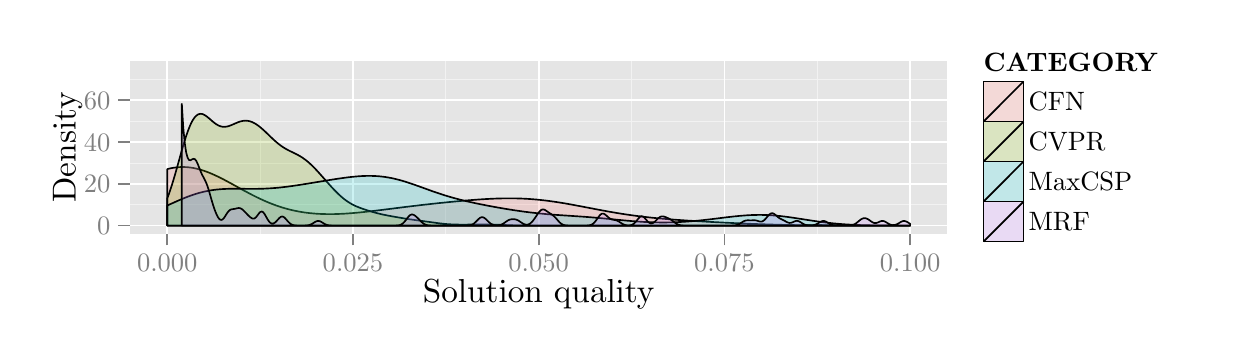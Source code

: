 % Created by tikzDevice version 0.7.0 on 2014-04-14 23:48:28
% !TEX encoding = UTF-8 Unicode
\begin{tikzpicture}[x=1pt,y=1pt]
\definecolor[named]{fillColor}{rgb}{1.00,1.00,1.00}
\path[use as bounding box,fill=fillColor,fill opacity=0.00] (0,0) rectangle (433.62,108.41);
\begin{scope}
\path[clip] (  0.00,  0.00) rectangle (433.62,108.40);
\definecolor[named]{drawColor}{rgb}{1.00,1.00,1.00}
\definecolor[named]{fillColor}{rgb}{1.00,1.00,1.00}

\path[draw=drawColor,line width= 0.6pt,line join=round,line cap=round,fill=fillColor] ( -0.00,  0.00) rectangle (433.62,108.40);
\end{scope}
\begin{scope}
\path[clip] ( 37.02, 34.03) rectangle (332.31, 96.36);
\definecolor[named]{fillColor}{rgb}{0.90,0.90,0.90}

\path[fill=fillColor] ( 37.02, 34.03) rectangle (332.31, 96.36);
\definecolor[named]{drawColor}{rgb}{0.95,0.95,0.95}

\path[draw=drawColor,line width= 0.3pt,line join=round] ( 37.02, 44.42) --
	(332.31, 44.42);

\path[draw=drawColor,line width= 0.3pt,line join=round] ( 37.02, 59.53) --
	(332.31, 59.53);

\path[draw=drawColor,line width= 0.3pt,line join=round] ( 37.02, 74.64) --
	(332.31, 74.64);

\path[draw=drawColor,line width= 0.3pt,line join=round] ( 37.02, 89.75) --
	(332.31, 89.75);

\path[draw=drawColor,line width= 0.3pt,line join=round] ( 84.00, 34.03) --
	( 84.00, 96.36);

\path[draw=drawColor,line width= 0.3pt,line join=round] (151.11, 34.03) --
	(151.11, 96.36);

\path[draw=drawColor,line width= 0.3pt,line join=round] (218.22, 34.03) --
	(218.22, 96.36);

\path[draw=drawColor,line width= 0.3pt,line join=round] (285.33, 34.03) --
	(285.33, 96.36);
\definecolor[named]{drawColor}{rgb}{1.00,1.00,1.00}

\path[draw=drawColor,line width= 0.6pt,line join=round] ( 37.02, 36.87) --
	(332.31, 36.87);

\path[draw=drawColor,line width= 0.6pt,line join=round] ( 37.02, 51.98) --
	(332.31, 51.98);

\path[draw=drawColor,line width= 0.6pt,line join=round] ( 37.02, 67.09) --
	(332.31, 67.09);

\path[draw=drawColor,line width= 0.6pt,line join=round] ( 37.02, 82.20) --
	(332.31, 82.20);

\path[draw=drawColor,line width= 0.6pt,line join=round] ( 50.44, 34.03) --
	( 50.44, 96.36);

\path[draw=drawColor,line width= 0.6pt,line join=round] (117.55, 34.03) --
	(117.55, 96.36);

\path[draw=drawColor,line width= 0.6pt,line join=round] (184.66, 34.03) --
	(184.66, 96.36);

\path[draw=drawColor,line width= 0.6pt,line join=round] (251.77, 34.03) --
	(251.77, 96.36);

\path[draw=drawColor,line width= 0.6pt,line join=round] (318.88, 34.03) --
	(318.88, 96.36);
\definecolor[named]{drawColor}{rgb}{0.00,0.00,0.00}
\definecolor[named]{fillColor}{rgb}{0.97,0.46,0.43}

\path[draw=drawColor,line width= 0.6pt,line join=round,line cap=round,fill=fillColor,fill opacity=0.20] ( 50.44, 57.30) --
	( 50.97, 57.43) --
	( 51.49, 57.55) --
	( 52.02, 57.67) --
	( 52.54, 57.76) --
	( 53.07, 57.84) --
	( 53.59, 57.91) --
	( 54.12, 57.97) --
	( 54.65, 58.01) --
	( 55.17, 58.04) --
	( 55.70, 58.05) --
	( 56.22, 58.06) --
	( 56.75, 58.04) --
	( 57.27, 58.02) --
	( 57.80, 57.98) --
	( 58.32, 57.93) --
	( 58.85, 57.86) --
	( 59.37, 57.79) --
	( 59.90, 57.69) --
	( 60.42, 57.59) --
	( 60.95, 57.48) --
	( 61.47, 57.35) --
	( 62.00, 57.22) --
	( 62.53, 57.06) --
	( 63.05, 56.90) --
	( 63.58, 56.74) --
	( 64.10, 56.55) --
	( 64.63, 56.36) --
	( 65.15, 56.17) --
	( 65.68, 55.96) --
	( 66.20, 55.74) --
	( 66.73, 55.52) --
	( 67.25, 55.28) --
	( 67.78, 55.04) --
	( 68.30, 54.80) --
	( 68.83, 54.55) --
	( 69.35, 54.29) --
	( 69.88, 54.03) --
	( 70.40, 53.76) --
	( 70.93, 53.49) --
	( 71.46, 53.21) --
	( 71.98, 52.93) --
	( 72.51, 52.65) --
	( 73.03, 52.37) --
	( 73.56, 52.08) --
	( 74.08, 51.79) --
	( 74.61, 51.50) --
	( 75.13, 51.21) --
	( 75.66, 50.92) --
	( 76.18, 50.63) --
	( 76.71, 50.34) --
	( 77.23, 50.06) --
	( 77.76, 49.77) --
	( 78.28, 49.48) --
	( 78.81, 49.20) --
	( 79.34, 48.92) --
	( 79.86, 48.64) --
	( 80.39, 48.37) --
	( 80.91, 48.09) --
	( 81.44, 47.82) --
	( 81.96, 47.56) --
	( 82.49, 47.30) --
	( 83.01, 47.04) --
	( 83.54, 46.79) --
	( 84.06, 46.54) --
	( 84.59, 46.30) --
	( 85.11, 46.06) --
	( 85.64, 45.82) --
	( 86.16, 45.60) --
	( 86.69, 45.37) --
	( 87.22, 45.15) --
	( 87.74, 44.94) --
	( 88.27, 44.73) --
	( 88.79, 44.54) --
	( 89.32, 44.34) --
	( 89.84, 44.15) --
	( 90.37, 43.97) --
	( 90.89, 43.79) --
	( 91.42, 43.62) --
	( 91.94, 43.45) --
	( 92.47, 43.29) --
	( 92.99, 43.14) --
	( 93.52, 42.99) --
	( 94.04, 42.85) --
	( 94.57, 42.72) --
	( 95.10, 42.59) --
	( 95.62, 42.46) --
	( 96.15, 42.34) --
	( 96.67, 42.23) --
	( 97.20, 42.12) --
	( 97.72, 42.02) --
	( 98.25, 41.93) --
	( 98.77, 41.83) --
	( 99.30, 41.75) --
	( 99.82, 41.67) --
	(100.35, 41.59) --
	(100.87, 41.53) --
	(101.40, 41.46) --
	(101.92, 41.40) --
	(102.45, 41.35) --
	(102.97, 41.30) --
	(103.50, 41.25) --
	(104.03, 41.21) --
	(104.55, 41.17) --
	(105.08, 41.14) --
	(105.60, 41.12) --
	(106.13, 41.09) --
	(106.65, 41.07) --
	(107.18, 41.06) --
	(107.70, 41.05) --
	(108.23, 41.04) --
	(108.75, 41.03) --
	(109.28, 41.03) --
	(109.80, 41.04) --
	(110.33, 41.04) --
	(110.85, 41.05) --
	(111.38, 41.07) --
	(111.91, 41.08) --
	(112.43, 41.10) --
	(112.96, 41.12) --
	(113.48, 41.15) --
	(114.01, 41.17) --
	(114.53, 41.20) --
	(115.06, 41.24) --
	(115.58, 41.27) --
	(116.11, 41.31) --
	(116.63, 41.35) --
	(117.16, 41.39) --
	(117.68, 41.43) --
	(118.21, 41.48) --
	(118.73, 41.52) --
	(119.26, 41.57) --
	(119.79, 41.62) --
	(120.31, 41.67) --
	(120.84, 41.73) --
	(121.36, 41.78) --
	(121.89, 41.84) --
	(122.41, 41.90) --
	(122.94, 41.95) --
	(123.46, 42.01) --
	(123.99, 42.07) --
	(124.51, 42.13) --
	(125.04, 42.20) --
	(125.56, 42.26) --
	(126.09, 42.32) --
	(126.61, 42.39) --
	(127.14, 42.45) --
	(127.67, 42.51) --
	(128.19, 42.58) --
	(128.72, 42.65) --
	(129.24, 42.71) --
	(129.77, 42.78) --
	(130.29, 42.84) --
	(130.82, 42.91) --
	(131.34, 42.98) --
	(131.87, 43.04) --
	(132.39, 43.11) --
	(132.92, 43.18) --
	(133.44, 43.24) --
	(133.97, 43.31) --
	(134.49, 43.37) --
	(135.02, 43.44) --
	(135.55, 43.51) --
	(136.07, 43.57) --
	(136.60, 43.64) --
	(137.12, 43.70) --
	(137.65, 43.76) --
	(138.17, 43.83) --
	(138.70, 43.89) --
	(139.22, 43.96) --
	(139.75, 44.02) --
	(140.27, 44.08) --
	(140.80, 44.14) --
	(141.32, 44.20) --
	(141.85, 44.27) --
	(142.37, 44.33) --
	(142.90, 44.39) --
	(143.42, 44.45) --
	(143.95, 44.51) --
	(144.48, 44.56) --
	(145.00, 44.62) --
	(145.53, 44.68) --
	(146.05, 44.74) --
	(146.58, 44.80) --
	(147.10, 44.85) --
	(147.63, 44.91) --
	(148.15, 44.97) --
	(148.68, 45.02) --
	(149.20, 45.08) --
	(149.73, 45.13) --
	(150.25, 45.18) --
	(150.78, 45.24) --
	(151.30, 45.29) --
	(151.83, 45.34) --
	(152.36, 45.40) --
	(152.88, 45.45) --
	(153.41, 45.50) --
	(153.93, 45.55) --
	(154.46, 45.60) --
	(154.98, 45.65) --
	(155.51, 45.70) --
	(156.03, 45.75) --
	(156.56, 45.79) --
	(157.08, 45.84) --
	(157.61, 45.89) --
	(158.13, 45.93) --
	(158.66, 45.98) --
	(159.18, 46.02) --
	(159.71, 46.07) --
	(160.24, 46.11) --
	(160.76, 46.15) --
	(161.29, 46.19) --
	(161.81, 46.23) --
	(162.34, 46.27) --
	(162.86, 46.31) --
	(163.39, 46.34) --
	(163.91, 46.38) --
	(164.44, 46.41) --
	(164.96, 46.44) --
	(165.49, 46.48) --
	(166.01, 46.51) --
	(166.54, 46.53) --
	(167.06, 46.56) --
	(167.59, 46.59) --
	(168.12, 46.61) --
	(168.64, 46.63) --
	(169.17, 46.65) --
	(169.69, 46.67) --
	(170.22, 46.69) --
	(170.74, 46.70) --
	(171.27, 46.71) --
	(171.79, 46.72) --
	(172.32, 46.73) --
	(172.84, 46.74) --
	(173.37, 46.74) --
	(173.89, 46.74) --
	(174.42, 46.74) --
	(174.94, 46.74) --
	(175.47, 46.73) --
	(176.00, 46.73) --
	(176.52, 46.72) --
	(177.05, 46.70) --
	(177.57, 46.69) --
	(178.10, 46.67) --
	(178.62, 46.65) --
	(179.15, 46.63) --
	(179.67, 46.60) --
	(180.20, 46.57) --
	(180.72, 46.54) --
	(181.25, 46.51) --
	(181.77, 46.47) --
	(182.30, 46.43) --
	(182.82, 46.39) --
	(183.35, 46.34) --
	(183.87, 46.30) --
	(184.40, 46.25) --
	(184.93, 46.19) --
	(185.45, 46.14) --
	(185.98, 46.08) --
	(186.50, 46.02) --
	(187.03, 45.96) --
	(187.55, 45.90) --
	(188.08, 45.83) --
	(188.60, 45.76) --
	(189.13, 45.69) --
	(189.65, 45.61) --
	(190.18, 45.54) --
	(190.70, 45.46) --
	(191.23, 45.38) --
	(191.75, 45.30) --
	(192.28, 45.22) --
	(192.81, 45.13) --
	(193.33, 45.04) --
	(193.86, 44.96) --
	(194.38, 44.87) --
	(194.91, 44.78) --
	(195.43, 44.68) --
	(195.96, 44.59) --
	(196.48, 44.49) --
	(197.01, 44.40) --
	(197.53, 44.30) --
	(198.06, 44.20) --
	(198.58, 44.10) --
	(199.11, 44.00) --
	(199.63, 43.91) --
	(200.16, 43.80) --
	(200.69, 43.70) --
	(201.21, 43.60) --
	(201.74, 43.50) --
	(202.26, 43.40) --
	(202.79, 43.30) --
	(203.31, 43.20) --
	(203.84, 43.10) --
	(204.36, 43.00) --
	(204.89, 42.89) --
	(205.41, 42.79) --
	(205.94, 42.69) --
	(206.46, 42.60) --
	(206.99, 42.50) --
	(207.51, 42.40) --
	(208.04, 42.30) --
	(208.57, 42.21) --
	(209.09, 42.11) --
	(209.62, 42.01) --
	(210.14, 41.92) --
	(210.67, 41.83) --
	(211.19, 41.74) --
	(211.72, 41.65) --
	(212.24, 41.56) --
	(212.77, 41.47) --
	(213.29, 41.38) --
	(213.82, 41.30) --
	(214.34, 41.21) --
	(214.87, 41.13) --
	(215.39, 41.05) --
	(215.92, 40.97) --
	(216.44, 40.89) --
	(216.97, 40.81) --
	(217.50, 40.74) --
	(218.02, 40.66) --
	(218.55, 40.59) --
	(219.07, 40.52) --
	(219.60, 40.45) --
	(220.12, 40.38) --
	(220.65, 40.31) --
	(221.17, 40.25) --
	(221.70, 40.18) --
	(222.22, 40.12) --
	(222.75, 40.06) --
	(223.27, 40.00) --
	(223.80, 39.94) --
	(224.32, 39.88) --
	(224.85, 39.82) --
	(225.38, 39.77) --
	(225.90, 39.71) --
	(226.43, 39.66) --
	(226.95, 39.61) --
	(227.48, 39.56) --
	(228.00, 39.51) --
	(228.53, 39.46) --
	(229.05, 39.41) --
	(229.58, 39.37) --
	(230.10, 39.32) --
	(230.63, 39.28) --
	(231.15, 39.23) --
	(231.68, 39.19) --
	(232.20, 39.15) --
	(232.73, 39.11) --
	(233.26, 39.07) --
	(233.78, 39.03) --
	(234.31, 38.99) --
	(234.83, 38.95) --
	(235.36, 38.92) --
	(235.88, 38.88) --
	(236.41, 38.84) --
	(236.93, 38.81) --
	(237.46, 38.77) --
	(237.98, 38.74) --
	(238.51, 38.70) --
	(239.03, 38.67) --
	(239.56, 38.64) --
	(240.08, 38.61) --
	(240.61, 38.57) --
	(241.14, 38.54) --
	(241.66, 38.51) --
	(242.19, 38.48) --
	(242.71, 38.45) --
	(243.24, 38.42) --
	(243.76, 38.39) --
	(244.29, 38.36) --
	(244.81, 38.33) --
	(245.34, 38.30) --
	(245.86, 38.27) --
	(246.39, 38.24) --
	(246.91, 38.21) --
	(247.44, 38.19) --
	(247.96, 38.16) --
	(248.49, 38.13) --
	(249.02, 38.10) --
	(249.54, 38.08) --
	(250.07, 38.05) --
	(250.59, 38.02) --
	(251.12, 38.00) --
	(251.64, 37.97) --
	(252.17, 37.94) --
	(252.69, 37.92) --
	(253.22, 37.89) --
	(253.74, 37.87) --
	(254.27, 37.84) --
	(254.79, 37.82) --
	(255.32, 37.79) --
	(255.84, 37.77) --
	(256.37, 37.74) --
	(256.89, 37.72) --
	(257.42, 37.70) --
	(257.95, 37.67) --
	(258.47, 37.65) --
	(259.00, 37.63) --
	(259.52, 37.61) --
	(260.05, 37.58) --
	(260.57, 37.56) --
	(261.10, 37.54) --
	(261.62, 37.52) --
	(262.15, 37.50) --
	(262.67, 37.48) --
	(263.20, 37.46) --
	(263.72, 37.44) --
	(264.25, 37.42) --
	(264.77, 37.40) --
	(265.30, 37.38) --
	(265.83, 37.37) --
	(266.35, 37.35) --
	(266.88, 37.33) --
	(267.40, 37.31) --
	(267.93, 37.30) --
	(268.45, 37.28) --
	(268.98, 37.27) --
	(269.50, 37.25) --
	(270.03, 37.24) --
	(270.55, 37.22) --
	(271.08, 37.21) --
	(271.60, 37.19) --
	(272.13, 37.18) --
	(272.65, 37.17) --
	(273.18, 37.15) --
	(273.71, 37.14) --
	(274.23, 37.13) --
	(274.76, 37.12) --
	(275.28, 37.11) --
	(275.81, 37.10) --
	(276.33, 37.09) --
	(276.86, 37.08) --
	(277.38, 37.07) --
	(277.91, 37.06) --
	(278.43, 37.05) --
	(278.96, 37.04) --
	(279.48, 37.03) --
	(280.01, 37.02) --
	(280.53, 37.01) --
	(281.06, 37.01) --
	(281.59, 37.00) --
	(282.11, 36.99) --
	(282.64, 36.99) --
	(283.16, 36.98) --
	(283.69, 36.97) --
	(284.21, 36.97) --
	(284.74, 36.96) --
	(285.26, 36.96) --
	(285.79, 36.95) --
	(286.31, 36.95) --
	(286.84, 36.94) --
	(287.36, 36.94) --
	(287.89, 36.93) --
	(288.41, 36.93) --
	(288.94, 36.93) --
	(289.47, 36.92) --
	(289.99, 36.92) --
	(290.52, 36.92) --
	(291.04, 36.91) --
	(291.57, 36.91) --
	(292.09, 36.91) --
	(292.62, 36.90) --
	(293.14, 36.90) --
	(293.67, 36.90) --
	(294.19, 36.90) --
	(294.72, 36.90) --
	(295.24, 36.89) --
	(295.77, 36.89) --
	(296.29, 36.89) --
	(296.82, 36.89) --
	(297.34, 36.89) --
	(297.87, 36.89) --
	(298.40, 36.88) --
	(298.92, 36.88) --
	(299.45, 36.88) --
	(299.97, 36.88) --
	(300.50, 36.88) --
	(301.02, 36.88) --
	(301.55, 36.88) --
	(302.07, 36.88) --
	(302.60, 36.88) --
	(303.12, 36.88) --
	(303.65, 36.88) --
	(304.17, 36.87) --
	(304.70, 36.87) --
	(305.22, 36.87) --
	(305.75, 36.87) --
	(306.28, 36.87) --
	(306.80, 36.87) --
	(307.33, 36.87) --
	(307.85, 36.87) --
	(308.38, 36.87) --
	(308.90, 36.87) --
	(309.43, 36.87) --
	(309.95, 36.87) --
	(310.48, 36.87) --
	(311.00, 36.87) --
	(311.53, 36.87) --
	(312.05, 36.87) --
	(312.58, 36.87) --
	(313.10, 36.87) --
	(313.63, 36.87) --
	(314.16, 36.87) --
	(314.68, 36.87) --
	(315.21, 36.87) --
	(315.73, 36.87) --
	(316.26, 36.87) --
	(316.78, 36.87) --
	(317.31, 36.87) --
	(317.83, 36.87) --
	(318.36, 36.87) --
	(318.88, 36.87) --
	(318.88, 36.87) --
	(318.36, 36.87) --
	(317.83, 36.87) --
	(317.31, 36.87) --
	(316.78, 36.87) --
	(316.26, 36.87) --
	(315.73, 36.87) --
	(315.21, 36.87) --
	(314.68, 36.87) --
	(314.16, 36.87) --
	(313.63, 36.87) --
	(313.10, 36.87) --
	(312.58, 36.87) --
	(312.05, 36.87) --
	(311.53, 36.87) --
	(311.00, 36.87) --
	(310.48, 36.87) --
	(309.95, 36.87) --
	(309.43, 36.87) --
	(308.90, 36.87) --
	(308.38, 36.87) --
	(307.85, 36.87) --
	(307.33, 36.87) --
	(306.80, 36.87) --
	(306.28, 36.87) --
	(305.75, 36.87) --
	(305.22, 36.87) --
	(304.70, 36.87) --
	(304.17, 36.87) --
	(303.65, 36.87) --
	(303.12, 36.87) --
	(302.60, 36.87) --
	(302.07, 36.87) --
	(301.55, 36.87) --
	(301.02, 36.87) --
	(300.50, 36.87) --
	(299.97, 36.87) --
	(299.45, 36.87) --
	(298.92, 36.87) --
	(298.40, 36.87) --
	(297.87, 36.87) --
	(297.34, 36.87) --
	(296.82, 36.87) --
	(296.29, 36.87) --
	(295.77, 36.87) --
	(295.24, 36.87) --
	(294.72, 36.87) --
	(294.19, 36.87) --
	(293.67, 36.87) --
	(293.14, 36.87) --
	(292.62, 36.87) --
	(292.09, 36.87) --
	(291.57, 36.87) --
	(291.04, 36.87) --
	(290.52, 36.87) --
	(289.99, 36.87) --
	(289.47, 36.87) --
	(288.94, 36.87) --
	(288.41, 36.87) --
	(287.89, 36.87) --
	(287.36, 36.87) --
	(286.84, 36.87) --
	(286.31, 36.87) --
	(285.79, 36.87) --
	(285.26, 36.87) --
	(284.74, 36.87) --
	(284.21, 36.87) --
	(283.69, 36.87) --
	(283.16, 36.87) --
	(282.64, 36.87) --
	(282.11, 36.87) --
	(281.59, 36.87) --
	(281.06, 36.87) --
	(280.53, 36.87) --
	(280.01, 36.87) --
	(279.48, 36.87) --
	(278.96, 36.87) --
	(278.43, 36.87) --
	(277.91, 36.87) --
	(277.38, 36.87) --
	(276.86, 36.87) --
	(276.33, 36.87) --
	(275.81, 36.87) --
	(275.28, 36.87) --
	(274.76, 36.87) --
	(274.23, 36.87) --
	(273.71, 36.87) --
	(273.18, 36.87) --
	(272.65, 36.87) --
	(272.13, 36.87) --
	(271.60, 36.87) --
	(271.08, 36.87) --
	(270.55, 36.87) --
	(270.03, 36.87) --
	(269.50, 36.87) --
	(268.98, 36.87) --
	(268.45, 36.87) --
	(267.93, 36.87) --
	(267.40, 36.87) --
	(266.88, 36.87) --
	(266.35, 36.87) --
	(265.83, 36.87) --
	(265.30, 36.87) --
	(264.77, 36.87) --
	(264.25, 36.87) --
	(263.72, 36.87) --
	(263.20, 36.87) --
	(262.67, 36.87) --
	(262.15, 36.87) --
	(261.62, 36.87) --
	(261.10, 36.87) --
	(260.57, 36.87) --
	(260.05, 36.87) --
	(259.52, 36.87) --
	(259.00, 36.87) --
	(258.47, 36.87) --
	(257.95, 36.87) --
	(257.42, 36.87) --
	(256.89, 36.87) --
	(256.37, 36.87) --
	(255.84, 36.87) --
	(255.32, 36.87) --
	(254.79, 36.87) --
	(254.27, 36.87) --
	(253.74, 36.87) --
	(253.22, 36.87) --
	(252.69, 36.87) --
	(252.17, 36.87) --
	(251.64, 36.87) --
	(251.12, 36.87) --
	(250.59, 36.87) --
	(250.07, 36.87) --
	(249.54, 36.87) --
	(249.02, 36.87) --
	(248.49, 36.87) --
	(247.96, 36.87) --
	(247.44, 36.87) --
	(246.91, 36.87) --
	(246.39, 36.87) --
	(245.86, 36.87) --
	(245.34, 36.87) --
	(244.81, 36.87) --
	(244.29, 36.87) --
	(243.76, 36.87) --
	(243.24, 36.87) --
	(242.71, 36.87) --
	(242.19, 36.87) --
	(241.66, 36.87) --
	(241.14, 36.87) --
	(240.61, 36.87) --
	(240.08, 36.87) --
	(239.56, 36.87) --
	(239.03, 36.87) --
	(238.51, 36.87) --
	(237.98, 36.87) --
	(237.46, 36.87) --
	(236.93, 36.87) --
	(236.41, 36.87) --
	(235.88, 36.87) --
	(235.36, 36.87) --
	(234.83, 36.87) --
	(234.31, 36.87) --
	(233.78, 36.87) --
	(233.26, 36.87) --
	(232.73, 36.87) --
	(232.20, 36.87) --
	(231.68, 36.87) --
	(231.15, 36.87) --
	(230.63, 36.87) --
	(230.10, 36.87) --
	(229.58, 36.87) --
	(229.05, 36.87) --
	(228.53, 36.87) --
	(228.00, 36.87) --
	(227.48, 36.87) --
	(226.95, 36.87) --
	(226.43, 36.87) --
	(225.90, 36.87) --
	(225.38, 36.87) --
	(224.85, 36.87) --
	(224.32, 36.87) --
	(223.80, 36.87) --
	(223.27, 36.87) --
	(222.75, 36.87) --
	(222.22, 36.87) --
	(221.70, 36.87) --
	(221.17, 36.87) --
	(220.65, 36.87) --
	(220.12, 36.87) --
	(219.60, 36.87) --
	(219.07, 36.87) --
	(218.55, 36.87) --
	(218.02, 36.87) --
	(217.50, 36.87) --
	(216.97, 36.87) --
	(216.44, 36.87) --
	(215.92, 36.87) --
	(215.39, 36.87) --
	(214.87, 36.87) --
	(214.34, 36.87) --
	(213.82, 36.87) --
	(213.29, 36.87) --
	(212.77, 36.87) --
	(212.24, 36.87) --
	(211.72, 36.87) --
	(211.19, 36.87) --
	(210.67, 36.87) --
	(210.14, 36.87) --
	(209.62, 36.87) --
	(209.09, 36.87) --
	(208.57, 36.87) --
	(208.04, 36.87) --
	(207.51, 36.87) --
	(206.99, 36.87) --
	(206.46, 36.87) --
	(205.94, 36.87) --
	(205.41, 36.87) --
	(204.89, 36.87) --
	(204.36, 36.87) --
	(203.84, 36.87) --
	(203.31, 36.87) --
	(202.79, 36.87) --
	(202.26, 36.87) --
	(201.74, 36.87) --
	(201.21, 36.87) --
	(200.69, 36.87) --
	(200.16, 36.87) --
	(199.63, 36.87) --
	(199.11, 36.87) --
	(198.58, 36.87) --
	(198.06, 36.87) --
	(197.53, 36.87) --
	(197.01, 36.87) --
	(196.48, 36.87) --
	(195.96, 36.87) --
	(195.43, 36.87) --
	(194.91, 36.87) --
	(194.38, 36.87) --
	(193.86, 36.87) --
	(193.33, 36.87) --
	(192.81, 36.87) --
	(192.28, 36.87) --
	(191.75, 36.87) --
	(191.23, 36.87) --
	(190.70, 36.87) --
	(190.18, 36.87) --
	(189.65, 36.87) --
	(189.13, 36.87) --
	(188.60, 36.87) --
	(188.08, 36.87) --
	(187.55, 36.87) --
	(187.03, 36.87) --
	(186.50, 36.87) --
	(185.98, 36.87) --
	(185.45, 36.87) --
	(184.93, 36.87) --
	(184.40, 36.87) --
	(183.87, 36.87) --
	(183.35, 36.87) --
	(182.82, 36.87) --
	(182.30, 36.87) --
	(181.77, 36.87) --
	(181.25, 36.87) --
	(180.72, 36.87) --
	(180.20, 36.87) --
	(179.67, 36.87) --
	(179.15, 36.87) --
	(178.62, 36.87) --
	(178.10, 36.87) --
	(177.57, 36.87) --
	(177.05, 36.87) --
	(176.52, 36.87) --
	(176.00, 36.87) --
	(175.47, 36.87) --
	(174.94, 36.87) --
	(174.42, 36.87) --
	(173.89, 36.87) --
	(173.37, 36.87) --
	(172.84, 36.87) --
	(172.32, 36.87) --
	(171.79, 36.87) --
	(171.27, 36.87) --
	(170.74, 36.87) --
	(170.22, 36.87) --
	(169.69, 36.87) --
	(169.17, 36.87) --
	(168.64, 36.87) --
	(168.12, 36.87) --
	(167.59, 36.87) --
	(167.06, 36.87) --
	(166.54, 36.87) --
	(166.01, 36.87) --
	(165.49, 36.87) --
	(164.96, 36.87) --
	(164.44, 36.87) --
	(163.91, 36.87) --
	(163.39, 36.87) --
	(162.86, 36.87) --
	(162.34, 36.87) --
	(161.81, 36.87) --
	(161.29, 36.87) --
	(160.76, 36.87) --
	(160.24, 36.87) --
	(159.71, 36.87) --
	(159.18, 36.87) --
	(158.66, 36.87) --
	(158.13, 36.87) --
	(157.61, 36.87) --
	(157.08, 36.87) --
	(156.56, 36.87) --
	(156.03, 36.87) --
	(155.51, 36.87) --
	(154.98, 36.87) --
	(154.46, 36.87) --
	(153.93, 36.87) --
	(153.41, 36.87) --
	(152.88, 36.87) --
	(152.36, 36.87) --
	(151.83, 36.87) --
	(151.30, 36.87) --
	(150.78, 36.87) --
	(150.25, 36.87) --
	(149.73, 36.87) --
	(149.20, 36.87) --
	(148.68, 36.87) --
	(148.15, 36.87) --
	(147.63, 36.87) --
	(147.10, 36.87) --
	(146.58, 36.87) --
	(146.05, 36.87) --
	(145.53, 36.87) --
	(145.00, 36.87) --
	(144.48, 36.87) --
	(143.95, 36.87) --
	(143.42, 36.87) --
	(142.90, 36.87) --
	(142.37, 36.87) --
	(141.85, 36.87) --
	(141.32, 36.87) --
	(140.80, 36.87) --
	(140.27, 36.87) --
	(139.75, 36.87) --
	(139.22, 36.87) --
	(138.70, 36.87) --
	(138.17, 36.87) --
	(137.65, 36.87) --
	(137.12, 36.87) --
	(136.60, 36.87) --
	(136.07, 36.87) --
	(135.55, 36.87) --
	(135.02, 36.87) --
	(134.49, 36.87) --
	(133.97, 36.87) --
	(133.44, 36.87) --
	(132.92, 36.87) --
	(132.39, 36.87) --
	(131.87, 36.87) --
	(131.34, 36.87) --
	(130.82, 36.87) --
	(130.29, 36.87) --
	(129.77, 36.87) --
	(129.24, 36.87) --
	(128.72, 36.87) --
	(128.19, 36.87) --
	(127.67, 36.87) --
	(127.14, 36.87) --
	(126.61, 36.87) --
	(126.09, 36.87) --
	(125.56, 36.87) --
	(125.04, 36.87) --
	(124.51, 36.87) --
	(123.99, 36.87) --
	(123.46, 36.87) --
	(122.94, 36.87) --
	(122.41, 36.87) --
	(121.89, 36.87) --
	(121.36, 36.87) --
	(120.84, 36.87) --
	(120.31, 36.87) --
	(119.79, 36.87) --
	(119.26, 36.87) --
	(118.73, 36.87) --
	(118.21, 36.87) --
	(117.68, 36.87) --
	(117.16, 36.87) --
	(116.63, 36.87) --
	(116.11, 36.87) --
	(115.58, 36.87) --
	(115.06, 36.87) --
	(114.53, 36.87) --
	(114.01, 36.87) --
	(113.48, 36.87) --
	(112.96, 36.87) --
	(112.43, 36.87) --
	(111.91, 36.87) --
	(111.38, 36.87) --
	(110.85, 36.87) --
	(110.33, 36.87) --
	(109.80, 36.87) --
	(109.28, 36.87) --
	(108.75, 36.87) --
	(108.23, 36.87) --
	(107.70, 36.87) --
	(107.18, 36.87) --
	(106.65, 36.87) --
	(106.13, 36.87) --
	(105.60, 36.87) --
	(105.08, 36.87) --
	(104.55, 36.87) --
	(104.03, 36.87) --
	(103.50, 36.87) --
	(102.97, 36.87) --
	(102.45, 36.87) --
	(101.92, 36.87) --
	(101.40, 36.87) --
	(100.87, 36.87) --
	(100.35, 36.87) --
	( 99.82, 36.87) --
	( 99.30, 36.87) --
	( 98.77, 36.87) --
	( 98.25, 36.87) --
	( 97.72, 36.87) --
	( 97.20, 36.87) --
	( 96.67, 36.87) --
	( 96.15, 36.87) --
	( 95.62, 36.87) --
	( 95.10, 36.87) --
	( 94.57, 36.87) --
	( 94.04, 36.87) --
	( 93.52, 36.87) --
	( 92.99, 36.87) --
	( 92.47, 36.87) --
	( 91.94, 36.87) --
	( 91.42, 36.87) --
	( 90.89, 36.87) --
	( 90.37, 36.87) --
	( 89.84, 36.87) --
	( 89.32, 36.87) --
	( 88.79, 36.87) --
	( 88.27, 36.87) --
	( 87.74, 36.87) --
	( 87.22, 36.87) --
	( 86.69, 36.87) --
	( 86.16, 36.87) --
	( 85.64, 36.87) --
	( 85.11, 36.87) --
	( 84.59, 36.87) --
	( 84.06, 36.87) --
	( 83.54, 36.87) --
	( 83.01, 36.87) --
	( 82.49, 36.87) --
	( 81.96, 36.87) --
	( 81.44, 36.87) --
	( 80.91, 36.87) --
	( 80.39, 36.87) --
	( 79.86, 36.87) --
	( 79.34, 36.87) --
	( 78.81, 36.87) --
	( 78.28, 36.87) --
	( 77.76, 36.87) --
	( 77.23, 36.87) --
	( 76.71, 36.87) --
	( 76.18, 36.87) --
	( 75.66, 36.87) --
	( 75.13, 36.87) --
	( 74.61, 36.87) --
	( 74.08, 36.87) --
	( 73.56, 36.87) --
	( 73.03, 36.87) --
	( 72.51, 36.87) --
	( 71.98, 36.87) --
	( 71.46, 36.87) --
	( 70.93, 36.87) --
	( 70.40, 36.87) --
	( 69.88, 36.87) --
	( 69.35, 36.87) --
	( 68.83, 36.87) --
	( 68.30, 36.87) --
	( 67.78, 36.87) --
	( 67.25, 36.87) --
	( 66.73, 36.87) --
	( 66.20, 36.87) --
	( 65.68, 36.87) --
	( 65.15, 36.87) --
	( 64.63, 36.87) --
	( 64.10, 36.87) --
	( 63.58, 36.87) --
	( 63.05, 36.87) --
	( 62.53, 36.87) --
	( 62.00, 36.87) --
	( 61.47, 36.87) --
	( 60.95, 36.87) --
	( 60.42, 36.87) --
	( 59.90, 36.87) --
	( 59.37, 36.87) --
	( 58.85, 36.87) --
	( 58.32, 36.87) --
	( 57.80, 36.87) --
	( 57.27, 36.87) --
	( 56.75, 36.87) --
	( 56.22, 36.87) --
	( 55.70, 36.87) --
	( 55.17, 36.87) --
	( 54.65, 36.87) --
	( 54.12, 36.87) --
	( 53.59, 36.87) --
	( 53.07, 36.87) --
	( 52.54, 36.87) --
	( 52.02, 36.87) --
	( 51.49, 36.87) --
	( 50.97, 36.87) --
	( 50.44, 36.87) --
	cycle;
\definecolor[named]{fillColor}{rgb}{0.49,0.68,0.00}

\path[draw=drawColor,line width= 0.6pt,line join=round,line cap=round,fill=fillColor,fill opacity=0.20] ( 50.44, 46.74) --
	( 50.97, 48.12) --
	( 51.49, 49.63) --
	( 52.02, 51.24) --
	( 52.54, 52.94) --
	( 53.07, 54.71) --
	( 53.59, 56.54) --
	( 54.12, 58.41) --
	( 54.65, 60.31) --
	( 55.17, 62.20) --
	( 55.70, 64.07) --
	( 56.22, 65.88) --
	( 56.75, 67.61) --
	( 57.27, 69.25) --
	( 57.80, 70.78) --
	( 58.32, 72.17) --
	( 58.85, 73.41) --
	( 59.37, 74.48) --
	( 59.90, 75.37) --
	( 60.42, 76.08) --
	( 60.95, 76.62) --
	( 61.47, 76.99) --
	( 62.00, 77.21) --
	( 62.53, 77.28) --
	( 63.05, 77.22) --
	( 63.58, 77.03) --
	( 64.10, 76.74) --
	( 64.63, 76.39) --
	( 65.15, 75.97) --
	( 65.68, 75.53) --
	( 66.20, 75.07) --
	( 66.73, 74.61) --
	( 67.25, 74.18) --
	( 67.78, 73.78) --
	( 68.30, 73.43) --
	( 68.83, 73.13) --
	( 69.35, 72.89) --
	( 69.88, 72.72) --
	( 70.40, 72.61) --
	( 70.93, 72.57) --
	( 71.46, 72.60) --
	( 71.98, 72.68) --
	( 72.51, 72.81) --
	( 73.03, 72.98) --
	( 73.56, 73.18) --
	( 74.08, 73.40) --
	( 74.61, 73.63) --
	( 75.13, 73.86) --
	( 75.66, 74.09) --
	( 76.18, 74.29) --
	( 76.71, 74.47) --
	( 77.23, 74.61) --
	( 77.76, 74.72) --
	( 78.28, 74.79) --
	( 78.81, 74.81) --
	( 79.34, 74.77) --
	( 79.86, 74.69) --
	( 80.39, 74.55) --
	( 80.91, 74.38) --
	( 81.44, 74.15) --
	( 81.96, 73.88) --
	( 82.49, 73.57) --
	( 83.01, 73.22) --
	( 83.54, 72.83) --
	( 84.06, 72.42) --
	( 84.59, 71.97) --
	( 85.11, 71.51) --
	( 85.64, 71.03) --
	( 86.16, 70.53) --
	( 86.69, 70.03) --
	( 87.22, 69.52) --
	( 87.74, 69.01) --
	( 88.27, 68.51) --
	( 88.79, 68.02) --
	( 89.32, 67.54) --
	( 89.84, 67.08) --
	( 90.37, 66.64) --
	( 90.89, 66.22) --
	( 91.42, 65.83) --
	( 91.94, 65.46) --
	( 92.47, 65.11) --
	( 92.99, 64.79) --
	( 93.52, 64.48) --
	( 94.04, 64.20) --
	( 94.57, 63.93) --
	( 95.10, 63.67) --
	( 95.62, 63.42) --
	( 96.15, 63.16) --
	( 96.67, 62.91) --
	( 97.20, 62.64) --
	( 97.72, 62.37) --
	( 98.25, 62.07) --
	( 98.77, 61.76) --
	( 99.30, 61.42) --
	( 99.82, 61.06) --
	(100.35, 60.67) --
	(100.87, 60.26) --
	(101.40, 59.83) --
	(101.92, 59.36) --
	(102.45, 58.88) --
	(102.97, 58.37) --
	(103.50, 57.84) --
	(104.03, 57.29) --
	(104.55, 56.73) --
	(105.08, 56.16) --
	(105.60, 55.57) --
	(106.13, 54.98) --
	(106.65, 54.39) --
	(107.18, 53.79) --
	(107.70, 53.19) --
	(108.23, 52.59) --
	(108.75, 52.00) --
	(109.28, 51.42) --
	(109.80, 50.84) --
	(110.33, 50.27) --
	(110.85, 49.72) --
	(111.38, 49.18) --
	(111.91, 48.66) --
	(112.43, 48.15) --
	(112.96, 47.67) --
	(113.48, 47.20) --
	(114.01, 46.76) --
	(114.53, 46.35) --
	(115.06, 45.96) --
	(115.58, 45.59) --
	(116.11, 45.25) --
	(116.63, 44.93) --
	(117.16, 44.63) --
	(117.68, 44.36) --
	(118.21, 44.10) --
	(118.73, 43.86) --
	(119.26, 43.64) --
	(119.79, 43.43) --
	(120.31, 43.23) --
	(120.84, 43.04) --
	(121.36, 42.85) --
	(121.89, 42.68) --
	(122.41, 42.50) --
	(122.94, 42.34) --
	(123.46, 42.18) --
	(123.99, 42.02) --
	(124.51, 41.86) --
	(125.04, 41.71) --
	(125.56, 41.57) --
	(126.09, 41.43) --
	(126.61, 41.29) --
	(127.14, 41.17) --
	(127.67, 41.04) --
	(128.19, 40.92) --
	(128.72, 40.81) --
	(129.24, 40.70) --
	(129.77, 40.60) --
	(130.29, 40.49) --
	(130.82, 40.40) --
	(131.34, 40.30) --
	(131.87, 40.20) --
	(132.39, 40.11) --
	(132.92, 40.02) --
	(133.44, 39.93) --
	(133.97, 39.84) --
	(134.49, 39.75) --
	(135.02, 39.66) --
	(135.55, 39.57) --
	(136.07, 39.48) --
	(136.60, 39.40) --
	(137.12, 39.31) --
	(137.65, 39.23) --
	(138.17, 39.16) --
	(138.70, 39.08) --
	(139.22, 39.00) --
	(139.75, 38.93) --
	(140.27, 38.86) --
	(140.80, 38.79) --
	(141.32, 38.72) --
	(141.85, 38.65) --
	(142.37, 38.58) --
	(142.90, 38.52) --
	(143.42, 38.44) --
	(143.95, 38.37) --
	(144.48, 38.30) --
	(145.00, 38.23) --
	(145.53, 38.16) --
	(146.05, 38.08) --
	(146.58, 38.01) --
	(147.10, 37.94) --
	(147.63, 37.86) --
	(148.15, 37.79) --
	(148.68, 37.73) --
	(149.20, 37.66) --
	(149.73, 37.61) --
	(150.25, 37.55) --
	(150.78, 37.50) --
	(151.30, 37.45) --
	(151.83, 37.41) --
	(152.36, 37.38) --
	(152.88, 37.35) --
	(153.41, 37.32) --
	(153.93, 37.30) --
	(154.46, 37.28) --
	(154.98, 37.27) --
	(155.51, 37.26) --
	(156.03, 37.25) --
	(156.56, 37.25) --
	(157.08, 37.25) --
	(157.61, 37.25) --
	(158.13, 37.25) --
	(158.66, 37.25) --
	(159.18, 37.26) --
	(159.71, 37.26) --
	(160.24, 37.27) --
	(160.76, 37.27) --
	(161.29, 37.28) --
	(161.81, 37.29) --
	(162.34, 37.29) --
	(162.86, 37.30) --
	(163.39, 37.30) --
	(163.91, 37.31) --
	(164.44, 37.31) --
	(164.96, 37.31) --
	(165.49, 37.31) --
	(166.01, 37.30) --
	(166.54, 37.30) --
	(167.06, 37.29) --
	(167.59, 37.28) --
	(168.12, 37.26) --
	(168.64, 37.25) --
	(169.17, 37.23) --
	(169.69, 37.21) --
	(170.22, 37.19) --
	(170.74, 37.17) --
	(171.27, 37.15) --
	(171.79, 37.13) --
	(172.32, 37.10) --
	(172.84, 37.08) --
	(173.37, 37.06) --
	(173.89, 37.04) --
	(174.42, 37.02) --
	(174.94, 37.00) --
	(175.47, 36.98) --
	(176.00, 36.96) --
	(176.52, 36.95) --
	(177.05, 36.94) --
	(177.57, 36.92) --
	(178.10, 36.91) --
	(178.62, 36.91) --
	(179.15, 36.90) --
	(179.67, 36.89) --
	(180.20, 36.89) --
	(180.72, 36.88) --
	(181.25, 36.88) --
	(181.77, 36.88) --
	(182.30, 36.87) --
	(182.82, 36.87) --
	(183.35, 36.87) --
	(183.87, 36.87) --
	(184.40, 36.87) --
	(184.93, 36.87) --
	(185.45, 36.87) --
	(185.98, 36.87) --
	(186.50, 36.87) --
	(187.03, 36.87) --
	(187.55, 36.87) --
	(188.08, 36.87) --
	(188.60, 36.87) --
	(189.13, 36.87) --
	(189.65, 36.87) --
	(190.18, 36.87) --
	(190.70, 36.87) --
	(191.23, 36.87) --
	(191.75, 36.87) --
	(192.28, 36.87) --
	(192.81, 36.87) --
	(193.33, 36.87) --
	(193.86, 36.87) --
	(194.38, 36.87) --
	(194.91, 36.87) --
	(195.43, 36.87) --
	(195.96, 36.87) --
	(196.48, 36.87) --
	(197.01, 36.87) --
	(197.53, 36.87) --
	(198.06, 36.87) --
	(198.58, 36.87) --
	(199.11, 36.87) --
	(199.63, 36.87) --
	(200.16, 36.87) --
	(200.69, 36.87) --
	(201.21, 36.87) --
	(201.74, 36.87) --
	(202.26, 36.87) --
	(202.79, 36.87) --
	(203.31, 36.87) --
	(203.84, 36.87) --
	(204.36, 36.87) --
	(204.89, 36.87) --
	(205.41, 36.87) --
	(205.94, 36.87) --
	(206.46, 36.87) --
	(206.99, 36.87) --
	(207.51, 36.87) --
	(208.04, 36.87) --
	(208.57, 36.87) --
	(209.09, 36.87) --
	(209.62, 36.87) --
	(210.14, 36.87) --
	(210.67, 36.87) --
	(211.19, 36.87) --
	(211.72, 36.87) --
	(212.24, 36.87) --
	(212.77, 36.87) --
	(213.29, 36.87) --
	(213.82, 36.87) --
	(214.34, 36.87) --
	(214.87, 36.87) --
	(215.39, 36.87) --
	(215.92, 36.87) --
	(216.44, 36.87) --
	(216.97, 36.87) --
	(217.50, 36.87) --
	(218.02, 36.87) --
	(218.55, 36.87) --
	(219.07, 36.87) --
	(219.60, 36.87) --
	(220.12, 36.87) --
	(220.65, 36.87) --
	(221.17, 36.87) --
	(221.70, 36.87) --
	(222.22, 36.87) --
	(222.75, 36.87) --
	(223.27, 36.87) --
	(223.80, 36.87) --
	(224.32, 36.87) --
	(224.85, 36.87) --
	(225.38, 36.87) --
	(225.90, 36.87) --
	(226.43, 36.87) --
	(226.95, 36.87) --
	(227.48, 36.87) --
	(228.00, 36.87) --
	(228.53, 36.87) --
	(229.05, 36.87) --
	(229.58, 36.87) --
	(230.10, 36.87) --
	(230.63, 36.87) --
	(231.15, 36.87) --
	(231.68, 36.87) --
	(232.20, 36.87) --
	(232.73, 36.87) --
	(233.26, 36.87) --
	(233.78, 36.87) --
	(234.31, 36.87) --
	(234.83, 36.87) --
	(235.36, 36.87) --
	(235.88, 36.87) --
	(236.41, 36.87) --
	(236.93, 36.87) --
	(237.46, 36.87) --
	(237.98, 36.87) --
	(238.51, 36.87) --
	(239.03, 36.87) --
	(239.56, 36.87) --
	(240.08, 36.87) --
	(240.61, 36.87) --
	(241.14, 36.87) --
	(241.66, 36.87) --
	(242.19, 36.87) --
	(242.71, 36.87) --
	(243.24, 36.87) --
	(243.76, 36.87) --
	(244.29, 36.87) --
	(244.81, 36.87) --
	(245.34, 36.87) --
	(245.86, 36.87) --
	(246.39, 36.87) --
	(246.91, 36.87) --
	(247.44, 36.87) --
	(247.96, 36.87) --
	(248.49, 36.87) --
	(249.02, 36.87) --
	(249.54, 36.87) --
	(250.07, 36.87) --
	(250.59, 36.87) --
	(251.12, 36.87) --
	(251.64, 36.87) --
	(252.17, 36.87) --
	(252.69, 36.87) --
	(253.22, 36.87) --
	(253.74, 36.87) --
	(254.27, 36.87) --
	(254.79, 36.87) --
	(255.32, 36.87) --
	(255.84, 36.87) --
	(256.37, 36.87) --
	(256.89, 36.87) --
	(257.42, 36.87) --
	(257.95, 36.87) --
	(258.47, 36.87) --
	(259.00, 36.87) --
	(259.52, 36.87) --
	(260.05, 36.87) --
	(260.57, 36.87) --
	(261.10, 36.87) --
	(261.62, 36.87) --
	(262.15, 36.87) --
	(262.67, 36.87) --
	(263.20, 36.87) --
	(263.72, 36.87) --
	(264.25, 36.87) --
	(264.77, 36.87) --
	(265.30, 36.87) --
	(265.83, 36.87) --
	(266.35, 36.87) --
	(266.88, 36.87) --
	(267.40, 36.87) --
	(267.93, 36.87) --
	(268.45, 36.87) --
	(268.98, 36.87) --
	(269.50, 36.87) --
	(270.03, 36.87) --
	(270.55, 36.87) --
	(271.08, 36.87) --
	(271.60, 36.87) --
	(272.13, 36.88) --
	(272.65, 36.88) --
	(273.18, 36.88) --
	(273.71, 36.88) --
	(274.23, 36.89) --
	(274.76, 36.89) --
	(275.28, 36.90) --
	(275.81, 36.91) --
	(276.33, 36.91) --
	(276.86, 36.92) --
	(277.38, 36.93) --
	(277.91, 36.94) --
	(278.43, 36.96) --
	(278.96, 36.97) --
	(279.48, 36.98) --
	(280.01, 36.99) --
	(280.53, 37.01) --
	(281.06, 37.02) --
	(281.59, 37.03) --
	(282.11, 37.05) --
	(282.64, 37.06) --
	(283.16, 37.07) --
	(283.69, 37.07) --
	(284.21, 37.08) --
	(284.74, 37.08) --
	(285.26, 37.09) --
	(285.79, 37.09) --
	(286.31, 37.08) --
	(286.84, 37.08) --
	(287.36, 37.07) --
	(287.89, 37.06) --
	(288.41, 37.05) --
	(288.94, 37.04) --
	(289.47, 37.03) --
	(289.99, 37.02) --
	(290.52, 37.00) --
	(291.04, 36.99) --
	(291.57, 36.98) --
	(292.09, 36.96) --
	(292.62, 36.95) --
	(293.14, 36.94) --
	(293.67, 36.93) --
	(294.19, 36.92) --
	(294.72, 36.91) --
	(295.24, 36.90) --
	(295.77, 36.90) --
	(296.29, 36.89) --
	(296.82, 36.89) --
	(297.34, 36.88) --
	(297.87, 36.88) --
	(298.40, 36.88) --
	(298.92, 36.88) --
	(299.45, 36.87) --
	(299.97, 36.87) --
	(300.50, 36.87) --
	(301.02, 36.87) --
	(301.55, 36.87) --
	(302.07, 36.87) --
	(302.60, 36.87) --
	(303.12, 36.87) --
	(303.65, 36.87) --
	(304.17, 36.87) --
	(304.70, 36.87) --
	(305.22, 36.87) --
	(305.75, 36.87) --
	(306.28, 36.87) --
	(306.80, 36.87) --
	(307.33, 36.87) --
	(307.85, 36.87) --
	(308.38, 36.87) --
	(308.90, 36.87) --
	(309.43, 36.87) --
	(309.95, 36.87) --
	(310.48, 36.87) --
	(311.00, 36.87) --
	(311.53, 36.87) --
	(312.05, 36.87) --
	(312.58, 36.87) --
	(313.10, 36.87) --
	(313.63, 36.87) --
	(314.16, 36.87) --
	(314.68, 36.87) --
	(315.21, 36.87) --
	(315.73, 36.87) --
	(316.26, 36.87) --
	(316.78, 36.87) --
	(317.31, 36.87) --
	(317.83, 36.87) --
	(318.36, 36.87) --
	(318.88, 36.87) --
	(318.88, 36.87) --
	(318.36, 36.87) --
	(317.83, 36.87) --
	(317.31, 36.87) --
	(316.78, 36.87) --
	(316.26, 36.87) --
	(315.73, 36.87) --
	(315.21, 36.87) --
	(314.68, 36.87) --
	(314.16, 36.87) --
	(313.63, 36.87) --
	(313.10, 36.87) --
	(312.58, 36.87) --
	(312.05, 36.87) --
	(311.53, 36.87) --
	(311.00, 36.87) --
	(310.48, 36.87) --
	(309.95, 36.87) --
	(309.43, 36.87) --
	(308.90, 36.87) --
	(308.38, 36.87) --
	(307.85, 36.87) --
	(307.33, 36.87) --
	(306.80, 36.87) --
	(306.28, 36.87) --
	(305.75, 36.87) --
	(305.22, 36.87) --
	(304.70, 36.87) --
	(304.17, 36.87) --
	(303.65, 36.87) --
	(303.12, 36.87) --
	(302.60, 36.87) --
	(302.07, 36.87) --
	(301.55, 36.87) --
	(301.02, 36.87) --
	(300.50, 36.87) --
	(299.97, 36.87) --
	(299.45, 36.87) --
	(298.92, 36.87) --
	(298.40, 36.87) --
	(297.87, 36.87) --
	(297.34, 36.87) --
	(296.82, 36.87) --
	(296.29, 36.87) --
	(295.77, 36.87) --
	(295.24, 36.87) --
	(294.72, 36.87) --
	(294.19, 36.87) --
	(293.67, 36.87) --
	(293.14, 36.87) --
	(292.62, 36.87) --
	(292.09, 36.87) --
	(291.57, 36.87) --
	(291.04, 36.87) --
	(290.52, 36.87) --
	(289.99, 36.87) --
	(289.47, 36.87) --
	(288.94, 36.87) --
	(288.41, 36.87) --
	(287.89, 36.87) --
	(287.36, 36.87) --
	(286.84, 36.87) --
	(286.31, 36.87) --
	(285.79, 36.87) --
	(285.26, 36.87) --
	(284.74, 36.87) --
	(284.21, 36.87) --
	(283.69, 36.87) --
	(283.16, 36.87) --
	(282.64, 36.87) --
	(282.11, 36.87) --
	(281.59, 36.87) --
	(281.06, 36.87) --
	(280.53, 36.87) --
	(280.01, 36.87) --
	(279.48, 36.87) --
	(278.96, 36.87) --
	(278.43, 36.87) --
	(277.91, 36.87) --
	(277.38, 36.87) --
	(276.86, 36.87) --
	(276.33, 36.87) --
	(275.81, 36.87) --
	(275.28, 36.87) --
	(274.76, 36.87) --
	(274.23, 36.87) --
	(273.71, 36.87) --
	(273.18, 36.87) --
	(272.65, 36.87) --
	(272.13, 36.87) --
	(271.60, 36.87) --
	(271.08, 36.87) --
	(270.55, 36.87) --
	(270.03, 36.87) --
	(269.50, 36.87) --
	(268.98, 36.87) --
	(268.45, 36.87) --
	(267.93, 36.87) --
	(267.40, 36.87) --
	(266.88, 36.87) --
	(266.35, 36.87) --
	(265.83, 36.87) --
	(265.30, 36.87) --
	(264.77, 36.87) --
	(264.25, 36.87) --
	(263.72, 36.87) --
	(263.20, 36.87) --
	(262.67, 36.87) --
	(262.15, 36.87) --
	(261.62, 36.87) --
	(261.10, 36.87) --
	(260.57, 36.87) --
	(260.05, 36.87) --
	(259.52, 36.87) --
	(259.00, 36.87) --
	(258.47, 36.87) --
	(257.95, 36.87) --
	(257.42, 36.87) --
	(256.89, 36.87) --
	(256.37, 36.87) --
	(255.84, 36.87) --
	(255.32, 36.87) --
	(254.79, 36.87) --
	(254.27, 36.87) --
	(253.74, 36.87) --
	(253.22, 36.87) --
	(252.69, 36.87) --
	(252.17, 36.87) --
	(251.64, 36.87) --
	(251.12, 36.87) --
	(250.59, 36.87) --
	(250.07, 36.87) --
	(249.54, 36.87) --
	(249.02, 36.87) --
	(248.49, 36.87) --
	(247.96, 36.87) --
	(247.44, 36.87) --
	(246.91, 36.87) --
	(246.39, 36.87) --
	(245.86, 36.87) --
	(245.34, 36.87) --
	(244.81, 36.87) --
	(244.29, 36.87) --
	(243.76, 36.87) --
	(243.24, 36.87) --
	(242.71, 36.87) --
	(242.19, 36.87) --
	(241.66, 36.87) --
	(241.14, 36.87) --
	(240.61, 36.87) --
	(240.08, 36.87) --
	(239.56, 36.87) --
	(239.03, 36.87) --
	(238.51, 36.87) --
	(237.98, 36.87) --
	(237.46, 36.87) --
	(236.93, 36.87) --
	(236.41, 36.87) --
	(235.88, 36.87) --
	(235.36, 36.87) --
	(234.83, 36.87) --
	(234.31, 36.87) --
	(233.78, 36.87) --
	(233.26, 36.87) --
	(232.73, 36.87) --
	(232.20, 36.87) --
	(231.68, 36.87) --
	(231.15, 36.87) --
	(230.63, 36.87) --
	(230.10, 36.87) --
	(229.58, 36.87) --
	(229.05, 36.87) --
	(228.53, 36.87) --
	(228.00, 36.87) --
	(227.48, 36.87) --
	(226.95, 36.87) --
	(226.43, 36.87) --
	(225.90, 36.87) --
	(225.38, 36.87) --
	(224.85, 36.87) --
	(224.32, 36.87) --
	(223.80, 36.87) --
	(223.27, 36.87) --
	(222.75, 36.87) --
	(222.22, 36.87) --
	(221.70, 36.87) --
	(221.17, 36.87) --
	(220.65, 36.87) --
	(220.12, 36.87) --
	(219.60, 36.87) --
	(219.07, 36.87) --
	(218.55, 36.87) --
	(218.02, 36.87) --
	(217.50, 36.87) --
	(216.97, 36.87) --
	(216.44, 36.87) --
	(215.92, 36.87) --
	(215.39, 36.87) --
	(214.87, 36.87) --
	(214.34, 36.87) --
	(213.82, 36.87) --
	(213.29, 36.87) --
	(212.77, 36.87) --
	(212.24, 36.87) --
	(211.72, 36.87) --
	(211.19, 36.87) --
	(210.67, 36.87) --
	(210.14, 36.87) --
	(209.62, 36.87) --
	(209.09, 36.87) --
	(208.57, 36.87) --
	(208.04, 36.87) --
	(207.51, 36.87) --
	(206.99, 36.87) --
	(206.46, 36.87) --
	(205.94, 36.87) --
	(205.41, 36.87) --
	(204.89, 36.87) --
	(204.36, 36.87) --
	(203.84, 36.87) --
	(203.31, 36.87) --
	(202.79, 36.87) --
	(202.26, 36.87) --
	(201.74, 36.87) --
	(201.21, 36.87) --
	(200.69, 36.87) --
	(200.16, 36.87) --
	(199.63, 36.87) --
	(199.11, 36.87) --
	(198.58, 36.87) --
	(198.06, 36.87) --
	(197.53, 36.87) --
	(197.01, 36.87) --
	(196.48, 36.87) --
	(195.96, 36.87) --
	(195.43, 36.87) --
	(194.91, 36.87) --
	(194.38, 36.87) --
	(193.86, 36.87) --
	(193.33, 36.87) --
	(192.81, 36.87) --
	(192.28, 36.87) --
	(191.75, 36.87) --
	(191.23, 36.87) --
	(190.70, 36.87) --
	(190.18, 36.87) --
	(189.65, 36.87) --
	(189.13, 36.87) --
	(188.60, 36.87) --
	(188.08, 36.87) --
	(187.55, 36.87) --
	(187.03, 36.87) --
	(186.50, 36.87) --
	(185.98, 36.87) --
	(185.45, 36.87) --
	(184.93, 36.87) --
	(184.40, 36.87) --
	(183.87, 36.87) --
	(183.35, 36.87) --
	(182.82, 36.87) --
	(182.30, 36.87) --
	(181.77, 36.87) --
	(181.25, 36.87) --
	(180.72, 36.87) --
	(180.20, 36.87) --
	(179.67, 36.87) --
	(179.15, 36.87) --
	(178.62, 36.87) --
	(178.10, 36.87) --
	(177.57, 36.87) --
	(177.05, 36.87) --
	(176.52, 36.87) --
	(176.00, 36.87) --
	(175.47, 36.87) --
	(174.94, 36.87) --
	(174.42, 36.87) --
	(173.89, 36.87) --
	(173.37, 36.87) --
	(172.84, 36.87) --
	(172.32, 36.87) --
	(171.79, 36.87) --
	(171.27, 36.87) --
	(170.74, 36.87) --
	(170.22, 36.87) --
	(169.69, 36.87) --
	(169.17, 36.87) --
	(168.64, 36.87) --
	(168.12, 36.87) --
	(167.59, 36.87) --
	(167.06, 36.87) --
	(166.54, 36.87) --
	(166.01, 36.87) --
	(165.49, 36.87) --
	(164.96, 36.87) --
	(164.44, 36.87) --
	(163.91, 36.87) --
	(163.39, 36.87) --
	(162.86, 36.87) --
	(162.34, 36.87) --
	(161.81, 36.87) --
	(161.29, 36.87) --
	(160.76, 36.87) --
	(160.24, 36.87) --
	(159.71, 36.87) --
	(159.18, 36.87) --
	(158.66, 36.87) --
	(158.13, 36.87) --
	(157.61, 36.87) --
	(157.08, 36.87) --
	(156.56, 36.87) --
	(156.03, 36.87) --
	(155.51, 36.87) --
	(154.98, 36.87) --
	(154.46, 36.87) --
	(153.93, 36.87) --
	(153.41, 36.87) --
	(152.88, 36.87) --
	(152.36, 36.87) --
	(151.83, 36.87) --
	(151.30, 36.87) --
	(150.78, 36.87) --
	(150.25, 36.87) --
	(149.73, 36.87) --
	(149.20, 36.87) --
	(148.68, 36.87) --
	(148.15, 36.87) --
	(147.63, 36.87) --
	(147.10, 36.87) --
	(146.58, 36.87) --
	(146.05, 36.87) --
	(145.53, 36.87) --
	(145.00, 36.87) --
	(144.48, 36.87) --
	(143.95, 36.87) --
	(143.42, 36.87) --
	(142.90, 36.87) --
	(142.37, 36.87) --
	(141.85, 36.87) --
	(141.32, 36.87) --
	(140.80, 36.87) --
	(140.27, 36.87) --
	(139.75, 36.87) --
	(139.22, 36.87) --
	(138.70, 36.87) --
	(138.17, 36.87) --
	(137.65, 36.87) --
	(137.12, 36.87) --
	(136.60, 36.87) --
	(136.07, 36.87) --
	(135.55, 36.87) --
	(135.02, 36.87) --
	(134.49, 36.87) --
	(133.97, 36.87) --
	(133.44, 36.87) --
	(132.92, 36.87) --
	(132.39, 36.87) --
	(131.87, 36.87) --
	(131.34, 36.87) --
	(130.82, 36.87) --
	(130.29, 36.87) --
	(129.77, 36.87) --
	(129.24, 36.87) --
	(128.72, 36.87) --
	(128.19, 36.87) --
	(127.67, 36.87) --
	(127.14, 36.87) --
	(126.61, 36.87) --
	(126.09, 36.87) --
	(125.56, 36.87) --
	(125.04, 36.87) --
	(124.51, 36.87) --
	(123.99, 36.87) --
	(123.46, 36.87) --
	(122.94, 36.87) --
	(122.41, 36.87) --
	(121.89, 36.87) --
	(121.36, 36.87) --
	(120.84, 36.87) --
	(120.31, 36.87) --
	(119.79, 36.87) --
	(119.26, 36.87) --
	(118.73, 36.87) --
	(118.21, 36.87) --
	(117.68, 36.87) --
	(117.16, 36.87) --
	(116.63, 36.87) --
	(116.11, 36.87) --
	(115.58, 36.87) --
	(115.06, 36.87) --
	(114.53, 36.87) --
	(114.01, 36.87) --
	(113.48, 36.87) --
	(112.96, 36.87) --
	(112.43, 36.87) --
	(111.91, 36.87) --
	(111.38, 36.87) --
	(110.85, 36.87) --
	(110.33, 36.87) --
	(109.80, 36.87) --
	(109.28, 36.87) --
	(108.75, 36.87) --
	(108.23, 36.87) --
	(107.70, 36.87) --
	(107.18, 36.87) --
	(106.65, 36.87) --
	(106.13, 36.87) --
	(105.60, 36.87) --
	(105.08, 36.87) --
	(104.55, 36.87) --
	(104.03, 36.87) --
	(103.50, 36.87) --
	(102.97, 36.87) --
	(102.45, 36.87) --
	(101.92, 36.87) --
	(101.40, 36.87) --
	(100.87, 36.87) --
	(100.35, 36.87) --
	( 99.82, 36.87) --
	( 99.30, 36.87) --
	( 98.77, 36.87) --
	( 98.25, 36.87) --
	( 97.72, 36.87) --
	( 97.20, 36.87) --
	( 96.67, 36.87) --
	( 96.15, 36.87) --
	( 95.62, 36.87) --
	( 95.10, 36.87) --
	( 94.57, 36.87) --
	( 94.04, 36.87) --
	( 93.52, 36.87) --
	( 92.99, 36.87) --
	( 92.47, 36.87) --
	( 91.94, 36.87) --
	( 91.42, 36.87) --
	( 90.89, 36.87) --
	( 90.37, 36.87) --
	( 89.84, 36.87) --
	( 89.32, 36.87) --
	( 88.79, 36.87) --
	( 88.27, 36.87) --
	( 87.74, 36.87) --
	( 87.22, 36.87) --
	( 86.69, 36.87) --
	( 86.16, 36.87) --
	( 85.64, 36.87) --
	( 85.11, 36.87) --
	( 84.59, 36.87) --
	( 84.06, 36.87) --
	( 83.54, 36.87) --
	( 83.01, 36.87) --
	( 82.49, 36.87) --
	( 81.96, 36.87) --
	( 81.44, 36.87) --
	( 80.91, 36.87) --
	( 80.39, 36.87) --
	( 79.86, 36.87) --
	( 79.34, 36.87) --
	( 78.81, 36.87) --
	( 78.28, 36.87) --
	( 77.76, 36.87) --
	( 77.23, 36.87) --
	( 76.71, 36.87) --
	( 76.18, 36.87) --
	( 75.66, 36.87) --
	( 75.13, 36.87) --
	( 74.61, 36.87) --
	( 74.08, 36.87) --
	( 73.56, 36.87) --
	( 73.03, 36.87) --
	( 72.51, 36.87) --
	( 71.98, 36.87) --
	( 71.46, 36.87) --
	( 70.93, 36.87) --
	( 70.40, 36.87) --
	( 69.88, 36.87) --
	( 69.35, 36.87) --
	( 68.83, 36.87) --
	( 68.30, 36.87) --
	( 67.78, 36.87) --
	( 67.25, 36.87) --
	( 66.73, 36.87) --
	( 66.20, 36.87) --
	( 65.68, 36.87) --
	( 65.15, 36.87) --
	( 64.63, 36.87) --
	( 64.10, 36.87) --
	( 63.58, 36.87) --
	( 63.05, 36.87) --
	( 62.53, 36.87) --
	( 62.00, 36.87) --
	( 61.47, 36.87) --
	( 60.95, 36.87) --
	( 60.42, 36.87) --
	( 59.90, 36.87) --
	( 59.37, 36.87) --
	( 58.85, 36.87) --
	( 58.32, 36.87) --
	( 57.80, 36.87) --
	( 57.27, 36.87) --
	( 56.75, 36.87) --
	( 56.22, 36.87) --
	( 55.70, 36.87) --
	( 55.17, 36.87) --
	( 54.65, 36.87) --
	( 54.12, 36.87) --
	( 53.59, 36.87) --
	( 53.07, 36.87) --
	( 52.54, 36.87) --
	( 52.02, 36.87) --
	( 51.49, 36.87) --
	( 50.97, 36.87) --
	( 50.44, 36.87) --
	cycle;
\definecolor[named]{fillColor}{rgb}{0.00,0.75,0.77}

\path[draw=drawColor,line width= 0.6pt,line join=round,line cap=round,fill=fillColor,fill opacity=0.20] ( 50.44, 44.13) --
	( 50.97, 44.37) --
	( 51.49, 44.62) --
	( 52.02, 44.85) --
	( 52.54, 45.09) --
	( 53.07, 45.33) --
	( 53.59, 45.56) --
	( 54.12, 45.80) --
	( 54.65, 46.03) --
	( 55.17, 46.25) --
	( 55.70, 46.47) --
	( 56.22, 46.69) --
	( 56.75, 46.91) --
	( 57.27, 47.11) --
	( 57.80, 47.32) --
	( 58.32, 47.51) --
	( 58.85, 47.70) --
	( 59.37, 47.89) --
	( 59.90, 48.07) --
	( 60.42, 48.24) --
	( 60.95, 48.40) --
	( 61.47, 48.56) --
	( 62.00, 48.71) --
	( 62.53, 48.85) --
	( 63.05, 48.98) --
	( 63.58, 49.11) --
	( 64.10, 49.23) --
	( 64.63, 49.34) --
	( 65.15, 49.44) --
	( 65.68, 49.54) --
	( 66.20, 49.63) --
	( 66.73, 49.71) --
	( 67.25, 49.78) --
	( 67.78, 49.85) --
	( 68.30, 49.91) --
	( 68.83, 49.96) --
	( 69.35, 50.01) --
	( 69.88, 50.05) --
	( 70.40, 50.09) --
	( 70.93, 50.12) --
	( 71.46, 50.14) --
	( 71.98, 50.16) --
	( 72.51, 50.18) --
	( 73.03, 50.19) --
	( 73.56, 50.20) --
	( 74.08, 50.20) --
	( 74.61, 50.21) --
	( 75.13, 50.21) --
	( 75.66, 50.20) --
	( 76.18, 50.20) --
	( 76.71, 50.20) --
	( 77.23, 50.19) --
	( 77.76, 50.18) --
	( 78.28, 50.18) --
	( 78.81, 50.17) --
	( 79.34, 50.17) --
	( 79.86, 50.16) --
	( 80.39, 50.16) --
	( 80.91, 50.16) --
	( 81.44, 50.16) --
	( 81.96, 50.16) --
	( 82.49, 50.16) --
	( 83.01, 50.17) --
	( 83.54, 50.18) --
	( 84.06, 50.19) --
	( 84.59, 50.21) --
	( 85.11, 50.22) --
	( 85.64, 50.25) --
	( 86.16, 50.27) --
	( 86.69, 50.30) --
	( 87.22, 50.33) --
	( 87.74, 50.36) --
	( 88.27, 50.40) --
	( 88.79, 50.44) --
	( 89.32, 50.48) --
	( 89.84, 50.52) --
	( 90.37, 50.57) --
	( 90.89, 50.62) --
	( 91.42, 50.68) --
	( 91.94, 50.74) --
	( 92.47, 50.80) --
	( 92.99, 50.86) --
	( 93.52, 50.92) --
	( 94.04, 50.99) --
	( 94.57, 51.06) --
	( 95.10, 51.13) --
	( 95.62, 51.20) --
	( 96.15, 51.28) --
	( 96.67, 51.36) --
	( 97.20, 51.43) --
	( 97.72, 51.51) --
	( 98.25, 51.59) --
	( 98.77, 51.67) --
	( 99.30, 51.76) --
	( 99.82, 51.84) --
	(100.35, 51.93) --
	(100.87, 52.01) --
	(101.40, 52.10) --
	(101.92, 52.18) --
	(102.45, 52.27) --
	(102.97, 52.36) --
	(103.50, 52.44) --
	(104.03, 52.53) --
	(104.55, 52.62) --
	(105.08, 52.70) --
	(105.60, 52.79) --
	(106.13, 52.88) --
	(106.65, 52.96) --
	(107.18, 53.05) --
	(107.70, 53.14) --
	(108.23, 53.22) --
	(108.75, 53.31) --
	(109.28, 53.39) --
	(109.80, 53.47) --
	(110.33, 53.56) --
	(110.85, 53.64) --
	(111.38, 53.72) --
	(111.91, 53.80) --
	(112.43, 53.88) --
	(112.96, 53.95) --
	(113.48, 54.03) --
	(114.01, 54.10) --
	(114.53, 54.17) --
	(115.06, 54.24) --
	(115.58, 54.31) --
	(116.11, 54.37) --
	(116.63, 54.43) --
	(117.16, 54.49) --
	(117.68, 54.54) --
	(118.21, 54.59) --
	(118.73, 54.64) --
	(119.26, 54.69) --
	(119.79, 54.72) --
	(120.31, 54.76) --
	(120.84, 54.79) --
	(121.36, 54.81) --
	(121.89, 54.83) --
	(122.41, 54.85) --
	(122.94, 54.86) --
	(123.46, 54.86) --
	(123.99, 54.85) --
	(124.51, 54.84) --
	(125.04, 54.83) --
	(125.56, 54.80) --
	(126.09, 54.77) --
	(126.61, 54.74) --
	(127.14, 54.69) --
	(127.67, 54.64) --
	(128.19, 54.58) --
	(128.72, 54.52) --
	(129.24, 54.44) --
	(129.77, 54.36) --
	(130.29, 54.27) --
	(130.82, 54.18) --
	(131.34, 54.08) --
	(131.87, 53.97) --
	(132.39, 53.85) --
	(132.92, 53.73) --
	(133.44, 53.60) --
	(133.97, 53.47) --
	(134.49, 53.33) --
	(135.02, 53.18) --
	(135.55, 53.03) --
	(136.07, 52.87) --
	(136.60, 52.71) --
	(137.12, 52.54) --
	(137.65, 52.37) --
	(138.17, 52.20) --
	(138.70, 52.02) --
	(139.22, 51.84) --
	(139.75, 51.66) --
	(140.27, 51.47) --
	(140.80, 51.29) --
	(141.32, 51.10) --
	(141.85, 50.91) --
	(142.37, 50.72) --
	(142.90, 50.53) --
	(143.42, 50.34) --
	(143.95, 50.15) --
	(144.48, 49.96) --
	(145.00, 49.77) --
	(145.53, 49.58) --
	(146.05, 49.39) --
	(146.58, 49.21) --
	(147.10, 49.03) --
	(147.63, 48.85) --
	(148.15, 48.67) --
	(148.68, 48.49) --
	(149.20, 48.32) --
	(149.73, 48.15) --
	(150.25, 47.98) --
	(150.78, 47.81) --
	(151.30, 47.65) --
	(151.83, 47.49) --
	(152.36, 47.34) --
	(152.88, 47.18) --
	(153.41, 47.03) --
	(153.93, 46.88) --
	(154.46, 46.74) --
	(154.98, 46.60) --
	(155.51, 46.46) --
	(156.03, 46.32) --
	(156.56, 46.19) --
	(157.08, 46.06) --
	(157.61, 45.93) --
	(158.13, 45.80) --
	(158.66, 45.68) --
	(159.18, 45.56) --
	(159.71, 45.44) --
	(160.24, 45.32) --
	(160.76, 45.21) --
	(161.29, 45.09) --
	(161.81, 44.98) --
	(162.34, 44.87) --
	(162.86, 44.76) --
	(163.39, 44.65) --
	(163.91, 44.55) --
	(164.44, 44.44) --
	(164.96, 44.34) --
	(165.49, 44.24) --
	(166.01, 44.13) --
	(166.54, 44.03) --
	(167.06, 43.94) --
	(167.59, 43.84) --
	(168.12, 43.74) --
	(168.64, 43.64) --
	(169.17, 43.55) --
	(169.69, 43.46) --
	(170.22, 43.36) --
	(170.74, 43.27) --
	(171.27, 43.18) --
	(171.79, 43.09) --
	(172.32, 43.00) --
	(172.84, 42.91) --
	(173.37, 42.83) --
	(173.89, 42.74) --
	(174.42, 42.66) --
	(174.94, 42.58) --
	(175.47, 42.49) --
	(176.00, 42.41) --
	(176.52, 42.34) --
	(177.05, 42.26) --
	(177.57, 42.18) --
	(178.10, 42.11) --
	(178.62, 42.03) --
	(179.15, 41.96) --
	(179.67, 41.89) --
	(180.20, 41.82) --
	(180.72, 41.76) --
	(181.25, 41.69) --
	(181.77, 41.63) --
	(182.30, 41.57) --
	(182.82, 41.51) --
	(183.35, 41.45) --
	(183.87, 41.39) --
	(184.40, 41.33) --
	(184.93, 41.28) --
	(185.45, 41.23) --
	(185.98, 41.18) --
	(186.50, 41.13) --
	(187.03, 41.08) --
	(187.55, 41.03) --
	(188.08, 40.99) --
	(188.60, 40.95) --
	(189.13, 40.90) --
	(189.65, 40.86) --
	(190.18, 40.82) --
	(190.70, 40.78) --
	(191.23, 40.74) --
	(191.75, 40.71) --
	(192.28, 40.67) --
	(192.81, 40.63) --
	(193.33, 40.60) --
	(193.86, 40.56) --
	(194.38, 40.53) --
	(194.91, 40.50) --
	(195.43, 40.46) --
	(195.96, 40.43) --
	(196.48, 40.39) --
	(197.01, 40.36) --
	(197.53, 40.32) --
	(198.06, 40.29) --
	(198.58, 40.25) --
	(199.11, 40.22) --
	(199.63, 40.18) --
	(200.16, 40.14) --
	(200.69, 40.11) --
	(201.21, 40.07) --
	(201.74, 40.03) --
	(202.26, 39.99) --
	(202.79, 39.95) --
	(203.31, 39.91) --
	(203.84, 39.86) --
	(204.36, 39.82) --
	(204.89, 39.77) --
	(205.41, 39.73) --
	(205.94, 39.68) --
	(206.46, 39.64) --
	(206.99, 39.59) --
	(207.51, 39.54) --
	(208.04, 39.49) --
	(208.57, 39.44) --
	(209.09, 39.39) --
	(209.62, 39.34) --
	(210.14, 39.29) --
	(210.67, 39.24) --
	(211.19, 39.19) --
	(211.72, 39.13) --
	(212.24, 39.08) --
	(212.77, 39.03) --
	(213.29, 38.98) --
	(213.82, 38.93) --
	(214.34, 38.88) --
	(214.87, 38.83) --
	(215.39, 38.78) --
	(215.92, 38.73) --
	(216.44, 38.68) --
	(216.97, 38.63) --
	(217.50, 38.59) --
	(218.02, 38.54) --
	(218.55, 38.50) --
	(219.07, 38.46) --
	(219.60, 38.42) --
	(220.12, 38.38) --
	(220.65, 38.34) --
	(221.17, 38.31) --
	(221.70, 38.28) --
	(222.22, 38.24) --
	(222.75, 38.21) --
	(223.27, 38.19) --
	(223.80, 38.16) --
	(224.32, 38.14) --
	(224.85, 38.12) --
	(225.38, 38.10) --
	(225.90, 38.08) --
	(226.43, 38.07) --
	(226.95, 38.06) --
	(227.48, 38.04) --
	(228.00, 38.04) --
	(228.53, 38.03) --
	(229.05, 38.03) --
	(229.58, 38.03) --
	(230.10, 38.03) --
	(230.63, 38.03) --
	(231.15, 38.04) --
	(231.68, 38.05) --
	(232.20, 38.06) --
	(232.73, 38.07) --
	(233.26, 38.09) --
	(233.78, 38.11) --
	(234.31, 38.13) --
	(234.83, 38.15) --
	(235.36, 38.17) --
	(235.88, 38.20) --
	(236.41, 38.23) --
	(236.93, 38.26) --
	(237.46, 38.29) --
	(237.98, 38.33) --
	(238.51, 38.37) --
	(239.03, 38.41) --
	(239.56, 38.45) --
	(240.08, 38.49) --
	(240.61, 38.54) --
	(241.14, 38.58) --
	(241.66, 38.63) --
	(242.19, 38.68) --
	(242.71, 38.73) --
	(243.24, 38.79) --
	(243.76, 38.84) --
	(244.29, 38.90) --
	(244.81, 38.96) --
	(245.34, 39.02) --
	(245.86, 39.08) --
	(246.39, 39.14) --
	(246.91, 39.20) --
	(247.44, 39.26) --
	(247.96, 39.33) --
	(248.49, 39.39) --
	(249.02, 39.45) --
	(249.54, 39.52) --
	(250.07, 39.58) --
	(250.59, 39.65) --
	(251.12, 39.71) --
	(251.64, 39.78) --
	(252.17, 39.84) --
	(252.69, 39.91) --
	(253.22, 39.97) --
	(253.74, 40.03) --
	(254.27, 40.09) --
	(254.79, 40.15) --
	(255.32, 40.21) --
	(255.84, 40.26) --
	(256.37, 40.31) --
	(256.89, 40.37) --
	(257.42, 40.41) --
	(257.95, 40.46) --
	(258.47, 40.50) --
	(259.00, 40.54) --
	(259.52, 40.58) --
	(260.05, 40.62) --
	(260.57, 40.65) --
	(261.10, 40.67) --
	(261.62, 40.70) --
	(262.15, 40.72) --
	(262.67, 40.73) --
	(263.20, 40.74) --
	(263.72, 40.75) --
	(264.25, 40.76) --
	(264.77, 40.76) --
	(265.30, 40.75) --
	(265.83, 40.74) --
	(266.35, 40.73) --
	(266.88, 40.71) --
	(267.40, 40.69) --
	(267.93, 40.66) --
	(268.45, 40.63) --
	(268.98, 40.60) --
	(269.50, 40.56) --
	(270.03, 40.52) --
	(270.55, 40.47) --
	(271.08, 40.42) --
	(271.60, 40.37) --
	(272.13, 40.32) --
	(272.65, 40.26) --
	(273.18, 40.19) --
	(273.71, 40.13) --
	(274.23, 40.06) --
	(274.76, 39.99) --
	(275.28, 39.92) --
	(275.81, 39.84) --
	(276.33, 39.77) --
	(276.86, 39.69) --
	(277.38, 39.61) --
	(277.91, 39.53) --
	(278.43, 39.45) --
	(278.96, 39.37) --
	(279.48, 39.29) --
	(280.01, 39.21) --
	(280.53, 39.12) --
	(281.06, 39.04) --
	(281.59, 38.96) --
	(282.11, 38.88) --
	(282.64, 38.80) --
	(283.16, 38.72) --
	(283.69, 38.64) --
	(284.21, 38.56) --
	(284.74, 38.49) --
	(285.26, 38.41) --
	(285.79, 38.34) --
	(286.31, 38.27) --
	(286.84, 38.20) --
	(287.36, 38.13) --
	(287.89, 38.06) --
	(288.41, 38.00) --
	(288.94, 37.94) --
	(289.47, 37.88) --
	(289.99, 37.82) --
	(290.52, 37.76) --
	(291.04, 37.71) --
	(291.57, 37.66) --
	(292.09, 37.61) --
	(292.62, 37.56) --
	(293.14, 37.52) --
	(293.67, 37.48) --
	(294.19, 37.43) --
	(294.72, 37.40) --
	(295.24, 37.36) --
	(295.77, 37.32) --
	(296.29, 37.29) --
	(296.82, 37.26) --
	(297.34, 37.23) --
	(297.87, 37.20) --
	(298.40, 37.18) --
	(298.92, 37.15) --
	(299.45, 37.13) --
	(299.97, 37.11) --
	(300.50, 37.09) --
	(301.02, 37.07) --
	(301.55, 37.05) --
	(302.07, 37.04) --
	(302.60, 37.02) --
	(303.12, 37.01) --
	(303.65, 37.00) --
	(304.17, 36.99) --
	(304.70, 36.98) --
	(305.22, 36.97) --
	(305.75, 36.96) --
	(306.28, 36.95) --
	(306.80, 36.94) --
	(307.33, 36.93) --
	(307.85, 36.93) --
	(308.38, 36.92) --
	(308.90, 36.92) --
	(309.43, 36.91) --
	(309.95, 36.91) --
	(310.48, 36.90) --
	(311.00, 36.90) --
	(311.53, 36.90) --
	(312.05, 36.89) --
	(312.58, 36.89) --
	(313.10, 36.89) --
	(313.63, 36.88) --
	(314.16, 36.88) --
	(314.68, 36.88) --
	(315.21, 36.88) --
	(315.73, 36.88) --
	(316.26, 36.88) --
	(316.78, 36.88) --
	(317.31, 36.87) --
	(317.83, 36.87) --
	(318.36, 36.87) --
	(318.88, 36.87) --
	(318.88, 36.87) --
	(318.36, 36.87) --
	(317.83, 36.87) --
	(317.31, 36.87) --
	(316.78, 36.87) --
	(316.26, 36.87) --
	(315.73, 36.87) --
	(315.21, 36.87) --
	(314.68, 36.87) --
	(314.16, 36.87) --
	(313.63, 36.87) --
	(313.10, 36.87) --
	(312.58, 36.87) --
	(312.05, 36.87) --
	(311.53, 36.87) --
	(311.00, 36.87) --
	(310.48, 36.87) --
	(309.95, 36.87) --
	(309.43, 36.87) --
	(308.90, 36.87) --
	(308.38, 36.87) --
	(307.85, 36.87) --
	(307.33, 36.87) --
	(306.80, 36.87) --
	(306.28, 36.87) --
	(305.75, 36.87) --
	(305.22, 36.87) --
	(304.70, 36.87) --
	(304.17, 36.87) --
	(303.65, 36.87) --
	(303.12, 36.87) --
	(302.60, 36.87) --
	(302.07, 36.87) --
	(301.55, 36.87) --
	(301.02, 36.87) --
	(300.50, 36.87) --
	(299.97, 36.87) --
	(299.45, 36.87) --
	(298.92, 36.87) --
	(298.40, 36.87) --
	(297.87, 36.87) --
	(297.34, 36.87) --
	(296.82, 36.87) --
	(296.29, 36.87) --
	(295.77, 36.87) --
	(295.24, 36.87) --
	(294.72, 36.87) --
	(294.19, 36.87) --
	(293.67, 36.87) --
	(293.14, 36.87) --
	(292.62, 36.87) --
	(292.09, 36.87) --
	(291.57, 36.87) --
	(291.04, 36.87) --
	(290.52, 36.87) --
	(289.99, 36.87) --
	(289.47, 36.87) --
	(288.94, 36.87) --
	(288.41, 36.87) --
	(287.89, 36.87) --
	(287.36, 36.87) --
	(286.84, 36.87) --
	(286.31, 36.87) --
	(285.79, 36.87) --
	(285.26, 36.87) --
	(284.74, 36.87) --
	(284.21, 36.87) --
	(283.69, 36.87) --
	(283.16, 36.87) --
	(282.64, 36.87) --
	(282.11, 36.87) --
	(281.59, 36.87) --
	(281.06, 36.87) --
	(280.53, 36.87) --
	(280.01, 36.87) --
	(279.48, 36.87) --
	(278.96, 36.87) --
	(278.43, 36.87) --
	(277.91, 36.87) --
	(277.38, 36.87) --
	(276.86, 36.87) --
	(276.33, 36.87) --
	(275.81, 36.87) --
	(275.28, 36.87) --
	(274.76, 36.87) --
	(274.23, 36.87) --
	(273.71, 36.87) --
	(273.18, 36.87) --
	(272.65, 36.87) --
	(272.13, 36.87) --
	(271.60, 36.87) --
	(271.08, 36.87) --
	(270.55, 36.87) --
	(270.03, 36.87) --
	(269.50, 36.87) --
	(268.98, 36.87) --
	(268.45, 36.87) --
	(267.93, 36.87) --
	(267.40, 36.87) --
	(266.88, 36.87) --
	(266.35, 36.87) --
	(265.83, 36.87) --
	(265.30, 36.87) --
	(264.77, 36.87) --
	(264.25, 36.87) --
	(263.72, 36.87) --
	(263.20, 36.87) --
	(262.67, 36.87) --
	(262.15, 36.87) --
	(261.62, 36.87) --
	(261.10, 36.87) --
	(260.57, 36.87) --
	(260.05, 36.87) --
	(259.52, 36.87) --
	(259.00, 36.87) --
	(258.47, 36.87) --
	(257.95, 36.87) --
	(257.42, 36.87) --
	(256.89, 36.87) --
	(256.37, 36.87) --
	(255.84, 36.87) --
	(255.32, 36.87) --
	(254.79, 36.87) --
	(254.27, 36.87) --
	(253.74, 36.87) --
	(253.22, 36.87) --
	(252.69, 36.87) --
	(252.17, 36.87) --
	(251.64, 36.87) --
	(251.12, 36.87) --
	(250.59, 36.87) --
	(250.07, 36.87) --
	(249.54, 36.87) --
	(249.02, 36.87) --
	(248.49, 36.87) --
	(247.96, 36.87) --
	(247.44, 36.87) --
	(246.91, 36.87) --
	(246.39, 36.87) --
	(245.86, 36.87) --
	(245.34, 36.87) --
	(244.81, 36.87) --
	(244.29, 36.87) --
	(243.76, 36.87) --
	(243.24, 36.87) --
	(242.71, 36.87) --
	(242.19, 36.87) --
	(241.66, 36.87) --
	(241.14, 36.87) --
	(240.61, 36.87) --
	(240.08, 36.87) --
	(239.56, 36.87) --
	(239.03, 36.87) --
	(238.51, 36.87) --
	(237.98, 36.87) --
	(237.46, 36.87) --
	(236.93, 36.87) --
	(236.41, 36.87) --
	(235.88, 36.87) --
	(235.36, 36.87) --
	(234.83, 36.87) --
	(234.31, 36.87) --
	(233.78, 36.87) --
	(233.26, 36.87) --
	(232.73, 36.87) --
	(232.20, 36.87) --
	(231.68, 36.87) --
	(231.15, 36.87) --
	(230.63, 36.87) --
	(230.10, 36.87) --
	(229.58, 36.87) --
	(229.05, 36.87) --
	(228.53, 36.87) --
	(228.00, 36.87) --
	(227.48, 36.87) --
	(226.95, 36.87) --
	(226.43, 36.87) --
	(225.90, 36.87) --
	(225.38, 36.87) --
	(224.85, 36.87) --
	(224.32, 36.87) --
	(223.80, 36.87) --
	(223.27, 36.87) --
	(222.75, 36.87) --
	(222.22, 36.87) --
	(221.70, 36.87) --
	(221.17, 36.87) --
	(220.65, 36.87) --
	(220.12, 36.87) --
	(219.60, 36.87) --
	(219.07, 36.87) --
	(218.55, 36.87) --
	(218.02, 36.87) --
	(217.50, 36.87) --
	(216.97, 36.87) --
	(216.44, 36.87) --
	(215.92, 36.87) --
	(215.39, 36.87) --
	(214.87, 36.87) --
	(214.34, 36.87) --
	(213.82, 36.87) --
	(213.29, 36.87) --
	(212.77, 36.87) --
	(212.24, 36.87) --
	(211.72, 36.87) --
	(211.19, 36.87) --
	(210.67, 36.87) --
	(210.14, 36.87) --
	(209.62, 36.87) --
	(209.09, 36.87) --
	(208.57, 36.87) --
	(208.04, 36.87) --
	(207.51, 36.87) --
	(206.99, 36.87) --
	(206.46, 36.87) --
	(205.94, 36.87) --
	(205.41, 36.87) --
	(204.89, 36.87) --
	(204.36, 36.87) --
	(203.84, 36.87) --
	(203.31, 36.87) --
	(202.79, 36.87) --
	(202.26, 36.87) --
	(201.74, 36.87) --
	(201.21, 36.87) --
	(200.69, 36.87) --
	(200.16, 36.87) --
	(199.63, 36.87) --
	(199.11, 36.87) --
	(198.58, 36.87) --
	(198.06, 36.87) --
	(197.53, 36.87) --
	(197.01, 36.87) --
	(196.48, 36.87) --
	(195.96, 36.87) --
	(195.43, 36.87) --
	(194.91, 36.87) --
	(194.38, 36.87) --
	(193.86, 36.87) --
	(193.33, 36.87) --
	(192.81, 36.87) --
	(192.28, 36.87) --
	(191.75, 36.87) --
	(191.23, 36.87) --
	(190.70, 36.87) --
	(190.18, 36.87) --
	(189.65, 36.87) --
	(189.13, 36.87) --
	(188.60, 36.87) --
	(188.08, 36.87) --
	(187.55, 36.87) --
	(187.03, 36.87) --
	(186.50, 36.87) --
	(185.98, 36.87) --
	(185.45, 36.87) --
	(184.93, 36.87) --
	(184.40, 36.87) --
	(183.87, 36.87) --
	(183.35, 36.87) --
	(182.82, 36.87) --
	(182.30, 36.87) --
	(181.77, 36.87) --
	(181.25, 36.87) --
	(180.72, 36.87) --
	(180.20, 36.87) --
	(179.67, 36.87) --
	(179.15, 36.87) --
	(178.62, 36.87) --
	(178.10, 36.87) --
	(177.57, 36.87) --
	(177.05, 36.87) --
	(176.52, 36.87) --
	(176.00, 36.87) --
	(175.47, 36.87) --
	(174.94, 36.87) --
	(174.42, 36.87) --
	(173.89, 36.87) --
	(173.37, 36.87) --
	(172.84, 36.87) --
	(172.32, 36.87) --
	(171.79, 36.87) --
	(171.27, 36.87) --
	(170.74, 36.87) --
	(170.22, 36.87) --
	(169.69, 36.87) --
	(169.17, 36.87) --
	(168.64, 36.87) --
	(168.12, 36.87) --
	(167.59, 36.87) --
	(167.06, 36.87) --
	(166.54, 36.87) --
	(166.01, 36.87) --
	(165.49, 36.87) --
	(164.96, 36.87) --
	(164.44, 36.87) --
	(163.91, 36.87) --
	(163.39, 36.87) --
	(162.86, 36.87) --
	(162.34, 36.87) --
	(161.81, 36.87) --
	(161.29, 36.87) --
	(160.76, 36.87) --
	(160.24, 36.87) --
	(159.71, 36.87) --
	(159.18, 36.87) --
	(158.66, 36.87) --
	(158.13, 36.87) --
	(157.61, 36.87) --
	(157.08, 36.87) --
	(156.56, 36.87) --
	(156.03, 36.87) --
	(155.51, 36.87) --
	(154.98, 36.87) --
	(154.46, 36.87) --
	(153.93, 36.87) --
	(153.41, 36.87) --
	(152.88, 36.87) --
	(152.36, 36.87) --
	(151.83, 36.87) --
	(151.30, 36.87) --
	(150.78, 36.87) --
	(150.25, 36.87) --
	(149.73, 36.87) --
	(149.20, 36.87) --
	(148.68, 36.87) --
	(148.15, 36.87) --
	(147.63, 36.87) --
	(147.10, 36.87) --
	(146.58, 36.87) --
	(146.05, 36.87) --
	(145.53, 36.87) --
	(145.00, 36.87) --
	(144.48, 36.87) --
	(143.95, 36.87) --
	(143.42, 36.87) --
	(142.90, 36.87) --
	(142.37, 36.87) --
	(141.85, 36.87) --
	(141.32, 36.87) --
	(140.80, 36.87) --
	(140.27, 36.87) --
	(139.75, 36.87) --
	(139.22, 36.87) --
	(138.70, 36.87) --
	(138.17, 36.87) --
	(137.65, 36.87) --
	(137.12, 36.87) --
	(136.60, 36.87) --
	(136.07, 36.87) --
	(135.55, 36.87) --
	(135.02, 36.87) --
	(134.49, 36.87) --
	(133.97, 36.87) --
	(133.44, 36.87) --
	(132.92, 36.87) --
	(132.39, 36.87) --
	(131.87, 36.87) --
	(131.34, 36.87) --
	(130.82, 36.87) --
	(130.29, 36.87) --
	(129.77, 36.87) --
	(129.24, 36.87) --
	(128.72, 36.87) --
	(128.19, 36.87) --
	(127.67, 36.87) --
	(127.14, 36.87) --
	(126.61, 36.87) --
	(126.09, 36.87) --
	(125.56, 36.87) --
	(125.04, 36.87) --
	(124.51, 36.87) --
	(123.99, 36.87) --
	(123.46, 36.87) --
	(122.94, 36.87) --
	(122.41, 36.87) --
	(121.89, 36.87) --
	(121.36, 36.87) --
	(120.84, 36.87) --
	(120.31, 36.87) --
	(119.79, 36.87) --
	(119.26, 36.87) --
	(118.73, 36.87) --
	(118.21, 36.87) --
	(117.68, 36.87) --
	(117.16, 36.87) --
	(116.63, 36.87) --
	(116.11, 36.87) --
	(115.58, 36.87) --
	(115.06, 36.87) --
	(114.53, 36.87) --
	(114.01, 36.87) --
	(113.48, 36.87) --
	(112.96, 36.87) --
	(112.43, 36.87) --
	(111.91, 36.87) --
	(111.38, 36.87) --
	(110.85, 36.87) --
	(110.33, 36.87) --
	(109.80, 36.87) --
	(109.28, 36.87) --
	(108.75, 36.87) --
	(108.23, 36.87) --
	(107.70, 36.87) --
	(107.18, 36.87) --
	(106.65, 36.87) --
	(106.13, 36.87) --
	(105.60, 36.87) --
	(105.08, 36.87) --
	(104.55, 36.87) --
	(104.03, 36.87) --
	(103.50, 36.87) --
	(102.97, 36.87) --
	(102.45, 36.87) --
	(101.92, 36.87) --
	(101.40, 36.87) --
	(100.87, 36.87) --
	(100.35, 36.87) --
	( 99.82, 36.87) --
	( 99.30, 36.87) --
	( 98.77, 36.87) --
	( 98.25, 36.87) --
	( 97.72, 36.87) --
	( 97.20, 36.87) --
	( 96.67, 36.87) --
	( 96.15, 36.87) --
	( 95.62, 36.87) --
	( 95.10, 36.87) --
	( 94.57, 36.87) --
	( 94.04, 36.87) --
	( 93.52, 36.87) --
	( 92.99, 36.87) --
	( 92.47, 36.87) --
	( 91.94, 36.87) --
	( 91.42, 36.87) --
	( 90.89, 36.87) --
	( 90.37, 36.87) --
	( 89.84, 36.87) --
	( 89.32, 36.87) --
	( 88.79, 36.87) --
	( 88.27, 36.87) --
	( 87.74, 36.87) --
	( 87.22, 36.87) --
	( 86.69, 36.87) --
	( 86.16, 36.87) --
	( 85.64, 36.87) --
	( 85.11, 36.87) --
	( 84.59, 36.87) --
	( 84.06, 36.87) --
	( 83.54, 36.87) --
	( 83.01, 36.87) --
	( 82.49, 36.87) --
	( 81.96, 36.87) --
	( 81.44, 36.87) --
	( 80.91, 36.87) --
	( 80.39, 36.87) --
	( 79.86, 36.87) --
	( 79.34, 36.87) --
	( 78.81, 36.87) --
	( 78.28, 36.87) --
	( 77.76, 36.87) --
	( 77.23, 36.87) --
	( 76.71, 36.87) --
	( 76.18, 36.87) --
	( 75.66, 36.87) --
	( 75.13, 36.87) --
	( 74.61, 36.87) --
	( 74.08, 36.87) --
	( 73.56, 36.87) --
	( 73.03, 36.87) --
	( 72.51, 36.87) --
	( 71.98, 36.87) --
	( 71.46, 36.87) --
	( 70.93, 36.87) --
	( 70.40, 36.87) --
	( 69.88, 36.87) --
	( 69.35, 36.87) --
	( 68.83, 36.87) --
	( 68.30, 36.87) --
	( 67.78, 36.87) --
	( 67.25, 36.87) --
	( 66.73, 36.87) --
	( 66.20, 36.87) --
	( 65.68, 36.87) --
	( 65.15, 36.87) --
	( 64.63, 36.87) --
	( 64.10, 36.87) --
	( 63.58, 36.87) --
	( 63.05, 36.87) --
	( 62.53, 36.87) --
	( 62.00, 36.87) --
	( 61.47, 36.87) --
	( 60.95, 36.87) --
	( 60.42, 36.87) --
	( 59.90, 36.87) --
	( 59.37, 36.87) --
	( 58.85, 36.87) --
	( 58.32, 36.87) --
	( 57.80, 36.87) --
	( 57.27, 36.87) --
	( 56.75, 36.87) --
	( 56.22, 36.87) --
	( 55.70, 36.87) --
	( 55.17, 36.87) --
	( 54.65, 36.87) --
	( 54.12, 36.87) --
	( 53.59, 36.87) --
	( 53.07, 36.87) --
	( 52.54, 36.87) --
	( 52.02, 36.87) --
	( 51.49, 36.87) --
	( 50.97, 36.87) --
	( 50.44, 36.87) --
	cycle;
\definecolor[named]{fillColor}{rgb}{0.78,0.49,1.00}

\path[draw=drawColor,line width= 0.6pt,line join=round,line cap=round,fill=fillColor,fill opacity=0.20] ( 55.70, 80.88) --
	( 56.22, 72.29) --
	( 56.75, 66.79) --
	( 57.27, 63.35) --
	( 57.80, 61.39) --
	( 58.32, 60.59) --
	( 58.85, 60.52) --
	( 59.37, 60.80) --
	( 59.90, 61.03) --
	( 60.42, 60.89) --
	( 60.95, 60.23) --
	( 61.47, 59.12) --
	( 62.00, 57.76) --
	( 62.53, 56.41) --
	( 63.05, 55.25) --
	( 63.58, 54.25) --
	( 64.10, 53.25) --
	( 64.63, 52.08) --
	( 65.15, 50.61) --
	( 65.68, 48.88) --
	( 66.20, 47.02) --
	( 66.73, 45.21) --
	( 67.25, 43.54) --
	( 67.78, 42.06) --
	( 68.30, 40.81) --
	( 68.83, 39.82) --
	( 69.35, 39.16) --
	( 69.88, 38.92) --
	( 70.40, 39.10) --
	( 70.93, 39.65) --
	( 71.46, 40.44) --
	( 71.98, 41.28) --
	( 72.51, 42.00) --
	( 73.03, 42.49) --
	( 73.56, 42.74) --
	( 74.08, 42.84) --
	( 74.61, 42.91) --
	( 75.13, 43.01) --
	( 75.66, 43.15) --
	( 76.18, 43.24) --
	( 76.71, 43.20) --
	( 77.23, 42.97) --
	( 77.76, 42.57) --
	( 78.28, 42.06) --
	( 78.81, 41.51) --
	( 79.34, 40.96) --
	( 79.86, 40.43) --
	( 80.39, 39.96) --
	( 80.91, 39.58) --
	( 81.44, 39.39) --
	( 81.96, 39.48) --
	( 82.49, 39.89) --
	( 83.01, 40.54) --
	( 83.54, 41.26) --
	( 84.06, 41.81) --
	( 84.59, 41.99) --
	( 85.11, 41.70) --
	( 85.64, 41.02) --
	( 86.16, 40.10) --
	( 86.69, 39.16) --
	( 87.22, 38.38) --
	( 87.74, 37.85) --
	( 88.27, 37.61) --
	( 88.79, 37.65) --
	( 89.32, 37.94) --
	( 89.84, 38.42) --
	( 90.37, 39.01) --
	( 90.89, 39.59) --
	( 91.42, 40.02) --
	( 91.94, 40.18) --
	( 92.47, 40.04) --
	( 92.99, 39.60) --
	( 93.52, 39.01) --
	( 94.04, 38.40) --
	( 94.57, 37.86) --
	( 95.10, 37.45) --
	( 95.62, 37.18) --
	( 96.15, 37.02) --
	( 96.67, 36.94) --
	( 97.20, 36.89) --
	( 97.72, 36.88) --
	( 98.25, 36.87) --
	( 98.77, 36.87) --
	( 99.30, 36.87) --
	( 99.82, 36.88) --
	(100.35, 36.90) --
	(100.87, 36.94) --
	(101.40, 37.02) --
	(101.92, 37.16) --
	(102.45, 37.37) --
	(102.97, 37.66) --
	(103.50, 37.99) --
	(104.03, 38.31) --
	(104.55, 38.52) --
	(105.08, 38.58) --
	(105.60, 38.46) --
	(106.13, 38.21) --
	(106.65, 37.89) --
	(107.18, 37.57) --
	(107.70, 37.30) --
	(108.23, 37.11) --
	(108.75, 36.99) --
	(109.28, 36.92) --
	(109.80, 36.89) --
	(110.33, 36.88) --
	(110.85, 36.87) --
	(111.38, 36.87) --
	(111.91, 36.87) --
	(112.43, 36.87) --
	(112.96, 36.87) --
	(113.48, 36.87) --
	(114.01, 36.87) --
	(114.53, 36.87) --
	(115.06, 36.87) --
	(115.58, 36.87) --
	(116.11, 36.87) --
	(116.63, 36.87) --
	(117.16, 36.87) --
	(117.68, 36.87) --
	(118.21, 36.87) --
	(118.73, 36.87) --
	(119.26, 36.87) --
	(119.79, 36.87) --
	(120.31, 36.87) --
	(120.84, 36.87) --
	(121.36, 36.87) --
	(121.89, 36.87) --
	(122.41, 36.87) --
	(122.94, 36.87) --
	(123.46, 36.87) --
	(123.99, 36.87) --
	(124.51, 36.87) --
	(125.04, 36.87) --
	(125.56, 36.87) --
	(126.09, 36.87) --
	(126.61, 36.87) --
	(127.14, 36.87) --
	(127.67, 36.87) --
	(128.19, 36.87) --
	(128.72, 36.87) --
	(129.24, 36.87) --
	(129.77, 36.87) --
	(130.29, 36.87) --
	(130.82, 36.87) --
	(131.34, 36.87) --
	(131.87, 36.87) --
	(132.39, 36.87) --
	(132.92, 36.88) --
	(133.44, 36.91) --
	(133.97, 36.97) --
	(134.49, 37.09) --
	(135.02, 37.31) --
	(135.55, 37.67) --
	(136.07, 38.17) --
	(136.60, 38.81) --
	(137.12, 39.52) --
	(137.65, 40.18) --
	(138.17, 40.67) --
	(138.70, 40.91) --
	(139.22, 40.87) --
	(139.75, 40.63) --
	(140.27, 40.23) --
	(140.80, 39.74) --
	(141.32, 39.21) --
	(141.85, 38.67) --
	(142.37, 38.16) --
	(142.90, 37.73) --
	(143.42, 37.40) --
	(143.95, 37.16) --
	(144.48, 37.02) --
	(145.00, 36.94) --
	(145.53, 36.90) --
	(146.05, 36.88) --
	(146.58, 36.87) --
	(147.10, 36.87) --
	(147.63, 36.87) --
	(148.15, 36.87) --
	(148.68, 36.87) --
	(149.20, 36.87) --
	(149.73, 36.87) --
	(150.25, 36.87) --
	(150.78, 36.87) --
	(151.30, 36.87) --
	(151.83, 36.87) --
	(152.36, 36.87) --
	(152.88, 36.87) --
	(153.41, 36.87) --
	(153.93, 36.87) --
	(154.46, 36.87) --
	(154.98, 36.87) --
	(155.51, 36.87) --
	(156.03, 36.87) --
	(156.56, 36.87) --
	(157.08, 36.87) --
	(157.61, 36.87) --
	(158.13, 36.88) --
	(158.66, 36.89) --
	(159.18, 36.92) --
	(159.71, 36.99) --
	(160.24, 37.12) --
	(160.76, 37.34) --
	(161.29, 37.67) --
	(161.81, 38.13) --
	(162.34, 38.66) --
	(162.86, 39.20) --
	(163.39, 39.64) --
	(163.91, 39.90) --
	(164.44, 39.92) --
	(164.96, 39.70) --
	(165.49, 39.30) --
	(166.01, 38.79) --
	(166.54, 38.26) --
	(167.06, 37.80) --
	(167.59, 37.43) --
	(168.12, 37.18) --
	(168.64, 37.03) --
	(169.17, 36.96) --
	(169.69, 36.95) --
	(170.22, 37.00) --
	(170.74, 37.11) --
	(171.27, 37.30) --
	(171.79, 37.57) --
	(172.32, 37.92) --
	(172.84, 38.30) --
	(173.37, 38.65) --
	(173.89, 38.93) --
	(174.42, 39.11) --
	(174.94, 39.20) --
	(175.47, 39.22) --
	(176.00, 39.17) --
	(176.52, 39.06) --
	(177.05, 38.85) --
	(177.57, 38.55) --
	(178.10, 38.20) --
	(178.62, 37.84) --
	(179.15, 37.53) --
	(179.67, 37.31) --
	(180.20, 37.22) --
	(180.72, 37.26) --
	(181.25, 37.45) --
	(181.77, 37.80) --
	(182.30, 38.31) --
	(182.82, 38.95) --
	(183.35, 39.70) --
	(183.87, 40.50) --
	(184.40, 41.28) --
	(184.93, 41.95) --
	(185.45, 42.45) --
	(185.98, 42.71) --
	(186.50, 42.71) --
	(187.03, 42.49) --
	(187.55, 42.14) --
	(188.08, 41.76) --
	(188.60, 41.40) --
	(189.13, 41.07) --
	(189.65, 40.71) --
	(190.18, 40.28) --
	(190.70, 39.76) --
	(191.23, 39.16) --
	(191.75, 38.56) --
	(192.28, 38.01) --
	(192.81, 37.57) --
	(193.33, 37.26) --
	(193.86, 37.07) --
	(194.38, 36.96) --
	(194.91, 36.91) --
	(195.43, 36.88) --
	(195.96, 36.87) --
	(196.48, 36.87) --
	(197.01, 36.87) --
	(197.53, 36.87) --
	(198.06, 36.87) --
	(198.58, 36.87) --
	(199.11, 36.87) --
	(199.63, 36.87) --
	(200.16, 36.87) --
	(200.69, 36.87) --
	(201.21, 36.87) --
	(201.74, 36.88) --
	(202.26, 36.90) --
	(202.79, 36.96) --
	(203.31, 37.07) --
	(203.84, 37.28) --
	(204.36, 37.62) --
	(204.89, 38.13) --
	(205.41, 38.80) --
	(205.94, 39.55) --
	(206.46, 40.29) --
	(206.99, 40.88) --
	(207.51, 41.20) --
	(208.04, 41.21) --
	(208.57, 40.96) --
	(209.09, 40.53) --
	(209.62, 40.05) --
	(210.14, 39.61) --
	(210.67, 39.28) --
	(211.19, 39.08) --
	(211.72, 38.98) --
	(212.24, 38.89) --
	(212.77, 38.75) --
	(213.29, 38.53) --
	(213.82, 38.22) --
	(214.34, 37.88) --
	(214.87, 37.56) --
	(215.39, 37.29) --
	(215.92, 37.11) --
	(216.44, 37.00) --
	(216.97, 36.96) --
	(217.50, 36.98) --
	(218.02, 37.07) --
	(218.55, 37.28) --
	(219.07, 37.62) --
	(219.60, 38.12) --
	(220.12, 38.76) --
	(220.65, 39.43) --
	(221.17, 39.98) --
	(221.70, 40.27) --
	(222.22, 40.22) --
	(222.75, 39.85) --
	(223.27, 39.28) --
	(223.80, 38.66) --
	(224.32, 38.12) --
	(224.85, 37.78) --
	(225.38, 37.68) --
	(225.90, 37.81) --
	(226.43, 38.15) --
	(226.95, 38.63) --
	(227.48, 39.17) --
	(228.00, 39.66) --
	(228.53, 40.03) --
	(229.05, 40.22) --
	(229.58, 40.23) --
	(230.10, 40.10) --
	(230.63, 39.90) --
	(231.15, 39.68) --
	(231.68, 39.44) --
	(232.20, 39.16) --
	(232.73, 38.83) --
	(233.26, 38.44) --
	(233.78, 38.04) --
	(234.31, 37.66) --
	(234.83, 37.36) --
	(235.36, 37.15) --
	(235.88, 37.01) --
	(236.41, 36.93) --
	(236.93, 36.89) --
	(237.46, 36.88) --
	(237.98, 36.87) --
	(238.51, 36.87) --
	(239.03, 36.87) --
	(239.56, 36.87) --
	(240.08, 36.87) --
	(240.61, 36.87) --
	(241.14, 36.87) --
	(241.66, 36.87) --
	(242.19, 36.87) --
	(242.71, 36.87) --
	(243.24, 36.87) --
	(243.76, 36.87) --
	(244.29, 36.87) --
	(244.81, 36.87) --
	(245.34, 36.87) --
	(245.86, 36.87) --
	(246.39, 36.87) --
	(246.91, 36.87) --
	(247.44, 36.87) --
	(247.96, 36.87) --
	(248.49, 36.87) --
	(249.02, 36.87) --
	(249.54, 36.87) --
	(250.07, 36.87) --
	(250.59, 36.87) --
	(251.12, 36.87) --
	(251.64, 36.87) --
	(252.17, 36.87) --
	(252.69, 36.87) --
	(253.22, 36.87) --
	(253.74, 36.87) --
	(254.27, 36.88) --
	(254.79, 36.90) --
	(255.32, 36.93) --
	(255.84, 37.01) --
	(256.37, 37.15) --
	(256.89, 37.36) --
	(257.42, 37.65) --
	(257.95, 37.98) --
	(258.47, 38.31) --
	(259.00, 38.57) --
	(259.52, 38.74) --
	(260.05, 38.80) --
	(260.57, 38.80) --
	(261.10, 38.78) --
	(261.62, 38.79) --
	(262.15, 38.82) --
	(262.67, 38.82) --
	(263.20, 38.76) --
	(263.72, 38.61) --
	(264.25, 38.44) --
	(264.77, 38.32) --
	(265.30, 38.35) --
	(265.83, 38.59) --
	(266.35, 39.04) --
	(266.88, 39.63) --
	(267.40, 40.27) --
	(267.93, 40.84) --
	(268.45, 41.24) --
	(268.98, 41.38) --
	(269.50, 41.25) --
	(270.03, 40.91) --
	(270.55, 40.45) --
	(271.08, 39.99) --
	(271.60, 39.60) --
	(272.13, 39.30) --
	(272.65, 39.05) --
	(273.18, 38.80) --
	(273.71, 38.51) --
	(274.23, 38.22) --
	(274.76, 37.98) --
	(275.28, 37.85) --
	(275.81, 37.89) --
	(276.33, 38.06) --
	(276.86, 38.30) --
	(277.38, 38.52) --
	(277.91, 38.61) --
	(278.43, 38.53) --
	(278.96, 38.31) --
	(279.48, 37.99) --
	(280.01, 37.66) --
	(280.53, 37.37) --
	(281.06, 37.16) --
	(281.59, 37.02) --
	(282.11, 36.95) --
	(282.64, 36.92) --
	(283.16, 36.93) --
	(283.69, 36.98) --
	(284.21, 37.09) --
	(284.74, 37.27) --
	(285.26, 37.52) --
	(285.79, 37.83) --
	(286.31, 38.16) --
	(286.84, 38.42) --
	(287.36, 38.57) --
	(287.89, 38.54) --
	(288.41, 38.35) --
	(288.94, 38.05) --
	(289.47, 37.72) --
	(289.99, 37.42) --
	(290.52, 37.19) --
	(291.04, 37.04) --
	(291.57, 36.95) --
	(292.09, 36.90) --
	(292.62, 36.88) --
	(293.14, 36.87) --
	(293.67, 36.87) --
	(294.19, 36.87) --
	(294.72, 36.87) --
	(295.24, 36.87) --
	(295.77, 36.87) --
	(296.29, 36.88) --
	(296.82, 36.91) --
	(297.34, 36.96) --
	(297.87, 37.05) --
	(298.40, 37.22) --
	(298.92, 37.47) --
	(299.45, 37.81) --
	(299.97, 38.23) --
	(300.50, 38.67) --
	(301.02, 39.07) --
	(301.55, 39.38) --
	(302.07, 39.56) --
	(302.60, 39.58) --
	(303.12, 39.46) --
	(303.65, 39.20) --
	(304.17, 38.85) --
	(304.70, 38.46) --
	(305.22, 38.11) --
	(305.75, 37.87) --
	(306.28, 37.79) --
	(306.80, 37.87) --
	(307.33, 38.07) --
	(307.85, 38.32) --
	(308.38, 38.52) --
	(308.90, 38.58) --
	(309.43, 38.49) --
	(309.95, 38.25) --
	(310.48, 37.93) --
	(311.00, 37.61) --
	(311.53, 37.33) --
	(312.05, 37.16) --
	(312.58, 37.07) --
	(313.10, 37.09) --
	(313.63, 37.20) --
	(314.16, 37.41) --
	(314.68, 37.70) --
	(315.21, 38.02) --
	(315.73, 38.32) --
	(316.26, 38.52) --
	(316.78, 38.56) --
	(317.31, 38.43) --
	(317.83, 38.18) --
	(318.36, 37.86) --
	(318.88, 37.55) --
	(318.88, 36.87) --
	(318.36, 36.87) --
	(317.83, 36.87) --
	(317.31, 36.87) --
	(316.78, 36.87) --
	(316.26, 36.87) --
	(315.73, 36.87) --
	(315.21, 36.87) --
	(314.68, 36.87) --
	(314.16, 36.87) --
	(313.63, 36.87) --
	(313.10, 36.87) --
	(312.58, 36.87) --
	(312.05, 36.87) --
	(311.53, 36.87) --
	(311.00, 36.87) --
	(310.48, 36.87) --
	(309.95, 36.87) --
	(309.43, 36.87) --
	(308.90, 36.87) --
	(308.38, 36.87) --
	(307.85, 36.87) --
	(307.33, 36.87) --
	(306.80, 36.87) --
	(306.28, 36.87) --
	(305.75, 36.87) --
	(305.22, 36.87) --
	(304.70, 36.87) --
	(304.17, 36.87) --
	(303.65, 36.87) --
	(303.12, 36.87) --
	(302.60, 36.87) --
	(302.07, 36.87) --
	(301.55, 36.87) --
	(301.02, 36.87) --
	(300.50, 36.87) --
	(299.97, 36.87) --
	(299.45, 36.87) --
	(298.92, 36.87) --
	(298.40, 36.87) --
	(297.87, 36.87) --
	(297.34, 36.87) --
	(296.82, 36.87) --
	(296.29, 36.87) --
	(295.77, 36.87) --
	(295.24, 36.87) --
	(294.72, 36.87) --
	(294.19, 36.87) --
	(293.67, 36.87) --
	(293.14, 36.87) --
	(292.62, 36.87) --
	(292.09, 36.87) --
	(291.57, 36.87) --
	(291.04, 36.87) --
	(290.52, 36.87) --
	(289.99, 36.87) --
	(289.47, 36.87) --
	(288.94, 36.87) --
	(288.41, 36.87) --
	(287.89, 36.87) --
	(287.36, 36.87) --
	(286.84, 36.87) --
	(286.31, 36.87) --
	(285.79, 36.87) --
	(285.26, 36.87) --
	(284.74, 36.87) --
	(284.21, 36.87) --
	(283.69, 36.87) --
	(283.16, 36.87) --
	(282.64, 36.87) --
	(282.11, 36.87) --
	(281.59, 36.87) --
	(281.06, 36.87) --
	(280.53, 36.87) --
	(280.01, 36.87) --
	(279.48, 36.87) --
	(278.96, 36.87) --
	(278.43, 36.87) --
	(277.91, 36.87) --
	(277.38, 36.87) --
	(276.86, 36.87) --
	(276.33, 36.87) --
	(275.81, 36.87) --
	(275.28, 36.87) --
	(274.76, 36.87) --
	(274.23, 36.87) --
	(273.71, 36.87) --
	(273.18, 36.87) --
	(272.65, 36.87) --
	(272.13, 36.87) --
	(271.60, 36.87) --
	(271.08, 36.87) --
	(270.55, 36.87) --
	(270.03, 36.87) --
	(269.50, 36.87) --
	(268.98, 36.87) --
	(268.45, 36.87) --
	(267.93, 36.87) --
	(267.40, 36.87) --
	(266.88, 36.87) --
	(266.35, 36.87) --
	(265.83, 36.87) --
	(265.30, 36.87) --
	(264.77, 36.87) --
	(264.25, 36.87) --
	(263.72, 36.87) --
	(263.20, 36.87) --
	(262.67, 36.87) --
	(262.15, 36.87) --
	(261.62, 36.87) --
	(261.10, 36.87) --
	(260.57, 36.87) --
	(260.05, 36.87) --
	(259.52, 36.87) --
	(259.00, 36.87) --
	(258.47, 36.87) --
	(257.95, 36.87) --
	(257.42, 36.87) --
	(256.89, 36.87) --
	(256.37, 36.87) --
	(255.84, 36.87) --
	(255.32, 36.87) --
	(254.79, 36.87) --
	(254.27, 36.87) --
	(253.74, 36.87) --
	(253.22, 36.87) --
	(252.69, 36.87) --
	(252.17, 36.87) --
	(251.64, 36.87) --
	(251.12, 36.87) --
	(250.59, 36.87) --
	(250.07, 36.87) --
	(249.54, 36.87) --
	(249.02, 36.87) --
	(248.49, 36.87) --
	(247.96, 36.87) --
	(247.44, 36.87) --
	(246.91, 36.87) --
	(246.39, 36.87) --
	(245.86, 36.87) --
	(245.34, 36.87) --
	(244.81, 36.87) --
	(244.29, 36.87) --
	(243.76, 36.87) --
	(243.24, 36.87) --
	(242.71, 36.87) --
	(242.19, 36.87) --
	(241.66, 36.87) --
	(241.14, 36.87) --
	(240.61, 36.87) --
	(240.08, 36.87) --
	(239.56, 36.87) --
	(239.03, 36.87) --
	(238.51, 36.87) --
	(237.98, 36.87) --
	(237.46, 36.87) --
	(236.93, 36.87) --
	(236.41, 36.87) --
	(235.88, 36.87) --
	(235.36, 36.87) --
	(234.83, 36.87) --
	(234.31, 36.87) --
	(233.78, 36.87) --
	(233.26, 36.87) --
	(232.73, 36.87) --
	(232.20, 36.87) --
	(231.68, 36.87) --
	(231.15, 36.87) --
	(230.63, 36.87) --
	(230.10, 36.87) --
	(229.58, 36.87) --
	(229.05, 36.87) --
	(228.53, 36.87) --
	(228.00, 36.87) --
	(227.48, 36.87) --
	(226.95, 36.87) --
	(226.43, 36.87) --
	(225.90, 36.87) --
	(225.38, 36.87) --
	(224.85, 36.87) --
	(224.32, 36.87) --
	(223.80, 36.87) --
	(223.27, 36.87) --
	(222.75, 36.87) --
	(222.22, 36.87) --
	(221.70, 36.87) --
	(221.17, 36.87) --
	(220.65, 36.87) --
	(220.12, 36.87) --
	(219.60, 36.87) --
	(219.07, 36.87) --
	(218.55, 36.87) --
	(218.02, 36.87) --
	(217.50, 36.87) --
	(216.97, 36.87) --
	(216.44, 36.87) --
	(215.92, 36.87) --
	(215.39, 36.87) --
	(214.87, 36.87) --
	(214.34, 36.87) --
	(213.82, 36.87) --
	(213.29, 36.87) --
	(212.77, 36.87) --
	(212.24, 36.87) --
	(211.72, 36.87) --
	(211.19, 36.87) --
	(210.67, 36.87) --
	(210.14, 36.87) --
	(209.62, 36.87) --
	(209.09, 36.87) --
	(208.57, 36.87) --
	(208.04, 36.87) --
	(207.51, 36.87) --
	(206.99, 36.87) --
	(206.46, 36.87) --
	(205.94, 36.87) --
	(205.41, 36.87) --
	(204.89, 36.87) --
	(204.36, 36.87) --
	(203.84, 36.87) --
	(203.31, 36.87) --
	(202.79, 36.87) --
	(202.26, 36.87) --
	(201.74, 36.87) --
	(201.21, 36.87) --
	(200.69, 36.87) --
	(200.16, 36.87) --
	(199.63, 36.87) --
	(199.11, 36.87) --
	(198.58, 36.87) --
	(198.06, 36.87) --
	(197.53, 36.87) --
	(197.01, 36.87) --
	(196.48, 36.87) --
	(195.96, 36.87) --
	(195.43, 36.87) --
	(194.91, 36.87) --
	(194.38, 36.87) --
	(193.86, 36.87) --
	(193.33, 36.87) --
	(192.81, 36.87) --
	(192.28, 36.87) --
	(191.75, 36.87) --
	(191.23, 36.87) --
	(190.70, 36.87) --
	(190.18, 36.87) --
	(189.65, 36.87) --
	(189.13, 36.87) --
	(188.60, 36.87) --
	(188.08, 36.87) --
	(187.55, 36.87) --
	(187.03, 36.87) --
	(186.50, 36.87) --
	(185.98, 36.87) --
	(185.45, 36.87) --
	(184.93, 36.87) --
	(184.40, 36.87) --
	(183.87, 36.87) --
	(183.35, 36.87) --
	(182.82, 36.87) --
	(182.30, 36.87) --
	(181.77, 36.87) --
	(181.25, 36.87) --
	(180.72, 36.87) --
	(180.20, 36.87) --
	(179.67, 36.87) --
	(179.15, 36.87) --
	(178.62, 36.87) --
	(178.10, 36.87) --
	(177.57, 36.87) --
	(177.05, 36.87) --
	(176.52, 36.87) --
	(176.00, 36.87) --
	(175.47, 36.87) --
	(174.94, 36.87) --
	(174.42, 36.87) --
	(173.89, 36.87) --
	(173.37, 36.87) --
	(172.84, 36.87) --
	(172.32, 36.87) --
	(171.79, 36.87) --
	(171.27, 36.87) --
	(170.74, 36.87) --
	(170.22, 36.87) --
	(169.69, 36.87) --
	(169.17, 36.87) --
	(168.64, 36.87) --
	(168.12, 36.87) --
	(167.59, 36.87) --
	(167.06, 36.87) --
	(166.54, 36.87) --
	(166.01, 36.87) --
	(165.49, 36.87) --
	(164.96, 36.87) --
	(164.44, 36.87) --
	(163.91, 36.87) --
	(163.39, 36.87) --
	(162.86, 36.87) --
	(162.34, 36.87) --
	(161.81, 36.87) --
	(161.29, 36.87) --
	(160.76, 36.87) --
	(160.24, 36.87) --
	(159.71, 36.87) --
	(159.18, 36.87) --
	(158.66, 36.87) --
	(158.13, 36.87) --
	(157.61, 36.87) --
	(157.08, 36.87) --
	(156.56, 36.87) --
	(156.03, 36.87) --
	(155.51, 36.87) --
	(154.98, 36.87) --
	(154.46, 36.87) --
	(153.93, 36.87) --
	(153.41, 36.87) --
	(152.88, 36.87) --
	(152.36, 36.87) --
	(151.83, 36.87) --
	(151.30, 36.87) --
	(150.78, 36.87) --
	(150.25, 36.87) --
	(149.73, 36.87) --
	(149.20, 36.87) --
	(148.68, 36.87) --
	(148.15, 36.87) --
	(147.63, 36.87) --
	(147.10, 36.87) --
	(146.58, 36.87) --
	(146.05, 36.87) --
	(145.53, 36.87) --
	(145.00, 36.87) --
	(144.48, 36.87) --
	(143.95, 36.87) --
	(143.42, 36.87) --
	(142.90, 36.87) --
	(142.37, 36.87) --
	(141.85, 36.87) --
	(141.32, 36.87) --
	(140.80, 36.87) --
	(140.27, 36.87) --
	(139.75, 36.87) --
	(139.22, 36.87) --
	(138.70, 36.87) --
	(138.17, 36.87) --
	(137.65, 36.87) --
	(137.12, 36.87) --
	(136.60, 36.87) --
	(136.07, 36.87) --
	(135.55, 36.87) --
	(135.02, 36.87) --
	(134.49, 36.87) --
	(133.97, 36.87) --
	(133.44, 36.87) --
	(132.92, 36.87) --
	(132.39, 36.87) --
	(131.87, 36.87) --
	(131.34, 36.87) --
	(130.82, 36.87) --
	(130.29, 36.87) --
	(129.77, 36.87) --
	(129.24, 36.87) --
	(128.72, 36.87) --
	(128.19, 36.87) --
	(127.67, 36.87) --
	(127.14, 36.87) --
	(126.61, 36.87) --
	(126.09, 36.87) --
	(125.56, 36.87) --
	(125.04, 36.87) --
	(124.51, 36.87) --
	(123.99, 36.87) --
	(123.46, 36.87) --
	(122.94, 36.87) --
	(122.41, 36.87) --
	(121.89, 36.87) --
	(121.36, 36.87) --
	(120.84, 36.87) --
	(120.31, 36.87) --
	(119.79, 36.87) --
	(119.26, 36.87) --
	(118.73, 36.87) --
	(118.21, 36.87) --
	(117.68, 36.87) --
	(117.16, 36.87) --
	(116.63, 36.87) --
	(116.11, 36.87) --
	(115.58, 36.87) --
	(115.06, 36.87) --
	(114.53, 36.87) --
	(114.01, 36.87) --
	(113.48, 36.87) --
	(112.96, 36.87) --
	(112.43, 36.87) --
	(111.91, 36.87) --
	(111.38, 36.87) --
	(110.85, 36.87) --
	(110.33, 36.87) --
	(109.80, 36.87) --
	(109.28, 36.87) --
	(108.75, 36.87) --
	(108.23, 36.87) --
	(107.70, 36.87) --
	(107.18, 36.87) --
	(106.65, 36.87) --
	(106.13, 36.87) --
	(105.60, 36.87) --
	(105.08, 36.87) --
	(104.55, 36.87) --
	(104.03, 36.87) --
	(103.50, 36.87) --
	(102.97, 36.87) --
	(102.45, 36.87) --
	(101.92, 36.87) --
	(101.40, 36.87) --
	(100.87, 36.87) --
	(100.35, 36.87) --
	( 99.82, 36.87) --
	( 99.30, 36.87) --
	( 98.77, 36.87) --
	( 98.25, 36.87) --
	( 97.72, 36.87) --
	( 97.20, 36.87) --
	( 96.67, 36.87) --
	( 96.15, 36.87) --
	( 95.62, 36.87) --
	( 95.10, 36.87) --
	( 94.57, 36.87) --
	( 94.04, 36.87) --
	( 93.52, 36.87) --
	( 92.99, 36.87) --
	( 92.47, 36.87) --
	( 91.94, 36.87) --
	( 91.42, 36.87) --
	( 90.89, 36.87) --
	( 90.37, 36.87) --
	( 89.84, 36.87) --
	( 89.32, 36.87) --
	( 88.79, 36.87) --
	( 88.27, 36.87) --
	( 87.74, 36.87) --
	( 87.22, 36.87) --
	( 86.69, 36.87) --
	( 86.16, 36.87) --
	( 85.64, 36.87) --
	( 85.11, 36.87) --
	( 84.59, 36.87) --
	( 84.06, 36.87) --
	( 83.54, 36.87) --
	( 83.01, 36.87) --
	( 82.49, 36.87) --
	( 81.96, 36.87) --
	( 81.44, 36.87) --
	( 80.91, 36.87) --
	( 80.39, 36.87) --
	( 79.86, 36.87) --
	( 79.34, 36.87) --
	( 78.81, 36.87) --
	( 78.28, 36.87) --
	( 77.76, 36.87) --
	( 77.23, 36.87) --
	( 76.71, 36.87) --
	( 76.18, 36.87) --
	( 75.66, 36.87) --
	( 75.13, 36.87) --
	( 74.61, 36.87) --
	( 74.08, 36.87) --
	( 73.56, 36.87) --
	( 73.03, 36.87) --
	( 72.51, 36.87) --
	( 71.98, 36.87) --
	( 71.46, 36.87) --
	( 70.93, 36.87) --
	( 70.40, 36.87) --
	( 69.88, 36.87) --
	( 69.35, 36.87) --
	( 68.83, 36.87) --
	( 68.30, 36.87) --
	( 67.78, 36.87) --
	( 67.25, 36.87) --
	( 66.73, 36.87) --
	( 66.20, 36.87) --
	( 65.68, 36.87) --
	( 65.15, 36.87) --
	( 64.63, 36.87) --
	( 64.10, 36.87) --
	( 63.58, 36.87) --
	( 63.05, 36.87) --
	( 62.53, 36.87) --
	( 62.00, 36.87) --
	( 61.47, 36.87) --
	( 60.95, 36.87) --
	( 60.42, 36.87) --
	( 59.90, 36.87) --
	( 59.37, 36.87) --
	( 58.85, 36.87) --
	( 58.32, 36.87) --
	( 57.80, 36.87) --
	( 57.27, 36.87) --
	( 56.75, 36.87) --
	( 56.22, 36.87) --
	( 55.70, 36.87) --
	cycle;
\end{scope}
\begin{scope}
\path[clip] (  0.00,  0.00) rectangle (433.62,108.41);
\definecolor[named]{drawColor}{rgb}{0.50,0.50,0.50}

\node[text=drawColor,anchor=base east,inner sep=0pt, outer sep=0pt, scale=  0.96] at ( 29.91, 33.56) {0};

\node[text=drawColor,anchor=base east,inner sep=0pt, outer sep=0pt, scale=  0.96] at ( 29.91, 48.67) {20};

\node[text=drawColor,anchor=base east,inner sep=0pt, outer sep=0pt, scale=  0.96] at ( 29.91, 63.78) {40};

\node[text=drawColor,anchor=base east,inner sep=0pt, outer sep=0pt, scale=  0.96] at ( 29.91, 78.89) {60};
\end{scope}
\begin{scope}
\path[clip] (  0.00,  0.00) rectangle (433.62,108.41);
\definecolor[named]{drawColor}{rgb}{0.50,0.50,0.50}

\path[draw=drawColor,line width= 0.6pt,line join=round] ( 32.75, 36.87) --
	( 37.02, 36.87);

\path[draw=drawColor,line width= 0.6pt,line join=round] ( 32.75, 51.98) --
	( 37.02, 51.98);

\path[draw=drawColor,line width= 0.6pt,line join=round] ( 32.75, 67.09) --
	( 37.02, 67.09);

\path[draw=drawColor,line width= 0.6pt,line join=round] ( 32.75, 82.20) --
	( 37.02, 82.20);
\end{scope}
\begin{scope}
\path[clip] (  0.00,  0.00) rectangle (433.62,108.41);
\definecolor[named]{drawColor}{rgb}{0.50,0.50,0.50}

\path[draw=drawColor,line width= 0.6pt,line join=round] ( 50.44, 29.77) --
	( 50.44, 34.03);

\path[draw=drawColor,line width= 0.6pt,line join=round] (117.55, 29.77) --
	(117.55, 34.03);

\path[draw=drawColor,line width= 0.6pt,line join=round] (184.66, 29.77) --
	(184.66, 34.03);

\path[draw=drawColor,line width= 0.6pt,line join=round] (251.77, 29.77) --
	(251.77, 34.03);

\path[draw=drawColor,line width= 0.6pt,line join=round] (318.88, 29.77) --
	(318.88, 34.03);
\end{scope}
\begin{scope}
\path[clip] (  0.00,  0.00) rectangle (433.62,108.41);
\definecolor[named]{drawColor}{rgb}{0.50,0.50,0.50}

\node[text=drawColor,anchor=base,inner sep=0pt, outer sep=0pt, scale=  0.96] at ( 50.44, 20.31) {0.000};

\node[text=drawColor,anchor=base,inner sep=0pt, outer sep=0pt, scale=  0.96] at (117.55, 20.31) {0.025};

\node[text=drawColor,anchor=base,inner sep=0pt, outer sep=0pt, scale=  0.96] at (184.66, 20.31) {0.050};

\node[text=drawColor,anchor=base,inner sep=0pt, outer sep=0pt, scale=  0.96] at (251.77, 20.31) {0.075};

\node[text=drawColor,anchor=base,inner sep=0pt, outer sep=0pt, scale=  0.96] at (318.88, 20.31) {0.100};
\end{scope}
\begin{scope}
\path[clip] (  0.00,  0.00) rectangle (433.62,108.41);
\definecolor[named]{drawColor}{rgb}{0.00,0.00,0.00}

\node[text=drawColor,anchor=base,inner sep=0pt, outer sep=0pt, scale=  1.20] at (184.66,  9.03) {Solution quality};
\end{scope}
\begin{scope}
\path[clip] (  0.00,  0.00) rectangle (433.62,108.41);
\definecolor[named]{drawColor}{rgb}{0.00,0.00,0.00}

\node[text=drawColor,rotate= 90.00,anchor=base,inner sep=0pt, outer sep=0pt, scale=  1.20] at ( 17.30, 65.20) {Density};
\end{scope}
\begin{scope}
\path[clip] (  0.00,  0.00) rectangle (433.62,108.41);
\definecolor[named]{fillColor}{rgb}{1.00,1.00,1.00}

\path[fill=fillColor] (341.17, 26.90) rectangle (412.71,103.49);
\end{scope}
\begin{scope}
\path[clip] (  0.00,  0.00) rectangle (433.62,108.41);
\definecolor[named]{drawColor}{rgb}{0.00,0.00,0.00}

\node[text=drawColor,anchor=base west,inner sep=0pt, outer sep=0pt, scale=  0.96] at (345.44, 92.60) {\bfseries CATEGORY};
\end{scope}
\begin{scope}
\path[clip] (  0.00,  0.00) rectangle (433.62,108.41);
\definecolor[named]{drawColor}{rgb}{1.00,1.00,1.00}
\definecolor[named]{fillColor}{rgb}{0.95,0.95,0.95}

\path[draw=drawColor,line width= 0.6pt,line join=round,line cap=round,fill=fillColor] (345.44, 74.53) rectangle (359.89, 88.99);
\end{scope}
\begin{scope}
\path[clip] (  0.00,  0.00) rectangle (433.62,108.41);
\definecolor[named]{drawColor}{rgb}{0.00,0.00,0.00}
\definecolor[named]{fillColor}{rgb}{0.97,0.46,0.43}

\path[draw=drawColor,line width= 0.4pt,line join=round,line cap=round,fill=fillColor,fill opacity=0.20] (345.44, 74.53) rectangle (359.89, 88.99);

\path[draw=drawColor,line width= 0.6pt,line join=round] (345.44, 74.53) --
	(359.89, 88.99);
\end{scope}
\begin{scope}
\path[clip] (  0.00,  0.00) rectangle (433.62,108.41);
\definecolor[named]{drawColor}{rgb}{1.00,1.00,1.00}
\definecolor[named]{fillColor}{rgb}{0.95,0.95,0.95}

\path[draw=drawColor,line width= 0.6pt,line join=round,line cap=round,fill=fillColor] (345.44, 60.08) rectangle (359.89, 74.53);
\end{scope}
\begin{scope}
\path[clip] (  0.00,  0.00) rectangle (433.62,108.41);
\definecolor[named]{drawColor}{rgb}{0.00,0.00,0.00}
\definecolor[named]{fillColor}{rgb}{0.49,0.68,0.00}

\path[draw=drawColor,line width= 0.4pt,line join=round,line cap=round,fill=fillColor,fill opacity=0.20] (345.44, 60.08) rectangle (359.89, 74.53);

\path[draw=drawColor,line width= 0.6pt,line join=round] (345.44, 60.08) --
	(359.89, 74.53);
\end{scope}
\begin{scope}
\path[clip] (  0.00,  0.00) rectangle (433.62,108.41);
\definecolor[named]{drawColor}{rgb}{1.00,1.00,1.00}
\definecolor[named]{fillColor}{rgb}{0.95,0.95,0.95}

\path[draw=drawColor,line width= 0.6pt,line join=round,line cap=round,fill=fillColor] (345.44, 45.62) rectangle (359.89, 60.08);
\end{scope}
\begin{scope}
\path[clip] (  0.00,  0.00) rectangle (433.62,108.41);
\definecolor[named]{drawColor}{rgb}{0.00,0.00,0.00}
\definecolor[named]{fillColor}{rgb}{0.00,0.75,0.77}

\path[draw=drawColor,line width= 0.4pt,line join=round,line cap=round,fill=fillColor,fill opacity=0.20] (345.44, 45.62) rectangle (359.89, 60.08);

\path[draw=drawColor,line width= 0.6pt,line join=round] (345.44, 45.62) --
	(359.89, 60.08);
\end{scope}
\begin{scope}
\path[clip] (  0.00,  0.00) rectangle (433.62,108.41);
\definecolor[named]{drawColor}{rgb}{1.00,1.00,1.00}
\definecolor[named]{fillColor}{rgb}{0.95,0.95,0.95}

\path[draw=drawColor,line width= 0.6pt,line join=round,line cap=round,fill=fillColor] (345.44, 31.17) rectangle (359.89, 45.62);
\end{scope}
\begin{scope}
\path[clip] (  0.00,  0.00) rectangle (433.62,108.41);
\definecolor[named]{drawColor}{rgb}{0.00,0.00,0.00}
\definecolor[named]{fillColor}{rgb}{0.78,0.49,1.00}

\path[draw=drawColor,line width= 0.4pt,line join=round,line cap=round,fill=fillColor,fill opacity=0.20] (345.44, 31.17) rectangle (359.89, 45.62);

\path[draw=drawColor,line width= 0.6pt,line join=round] (345.44, 31.17) --
	(359.89, 45.62);
\end{scope}
\begin{scope}
\path[clip] (  0.00,  0.00) rectangle (433.62,108.41);
\definecolor[named]{drawColor}{rgb}{0.00,0.00,0.00}

\node[text=drawColor,anchor=base west,inner sep=0pt, outer sep=0pt, scale=  0.96] at (361.70, 78.45) {CFN};
\end{scope}
\begin{scope}
\path[clip] (  0.00,  0.00) rectangle (433.62,108.41);
\definecolor[named]{drawColor}{rgb}{0.00,0.00,0.00}

\node[text=drawColor,anchor=base west,inner sep=0pt, outer sep=0pt, scale=  0.96] at (361.70, 64.00) {CVPR};
\end{scope}
\begin{scope}
\path[clip] (  0.00,  0.00) rectangle (433.62,108.41);
\definecolor[named]{drawColor}{rgb}{0.00,0.00,0.00}

\node[text=drawColor,anchor=base west,inner sep=0pt, outer sep=0pt, scale=  0.96] at (361.70, 49.55) {MaxCSP};
\end{scope}
\begin{scope}
\path[clip] (  0.00,  0.00) rectangle (433.62,108.41);
\definecolor[named]{drawColor}{rgb}{0.00,0.00,0.00}

\node[text=drawColor,anchor=base west,inner sep=0pt, outer sep=0pt, scale=  0.96] at (361.70, 35.09) {MRF};
\end{scope}
\end{tikzpicture}
